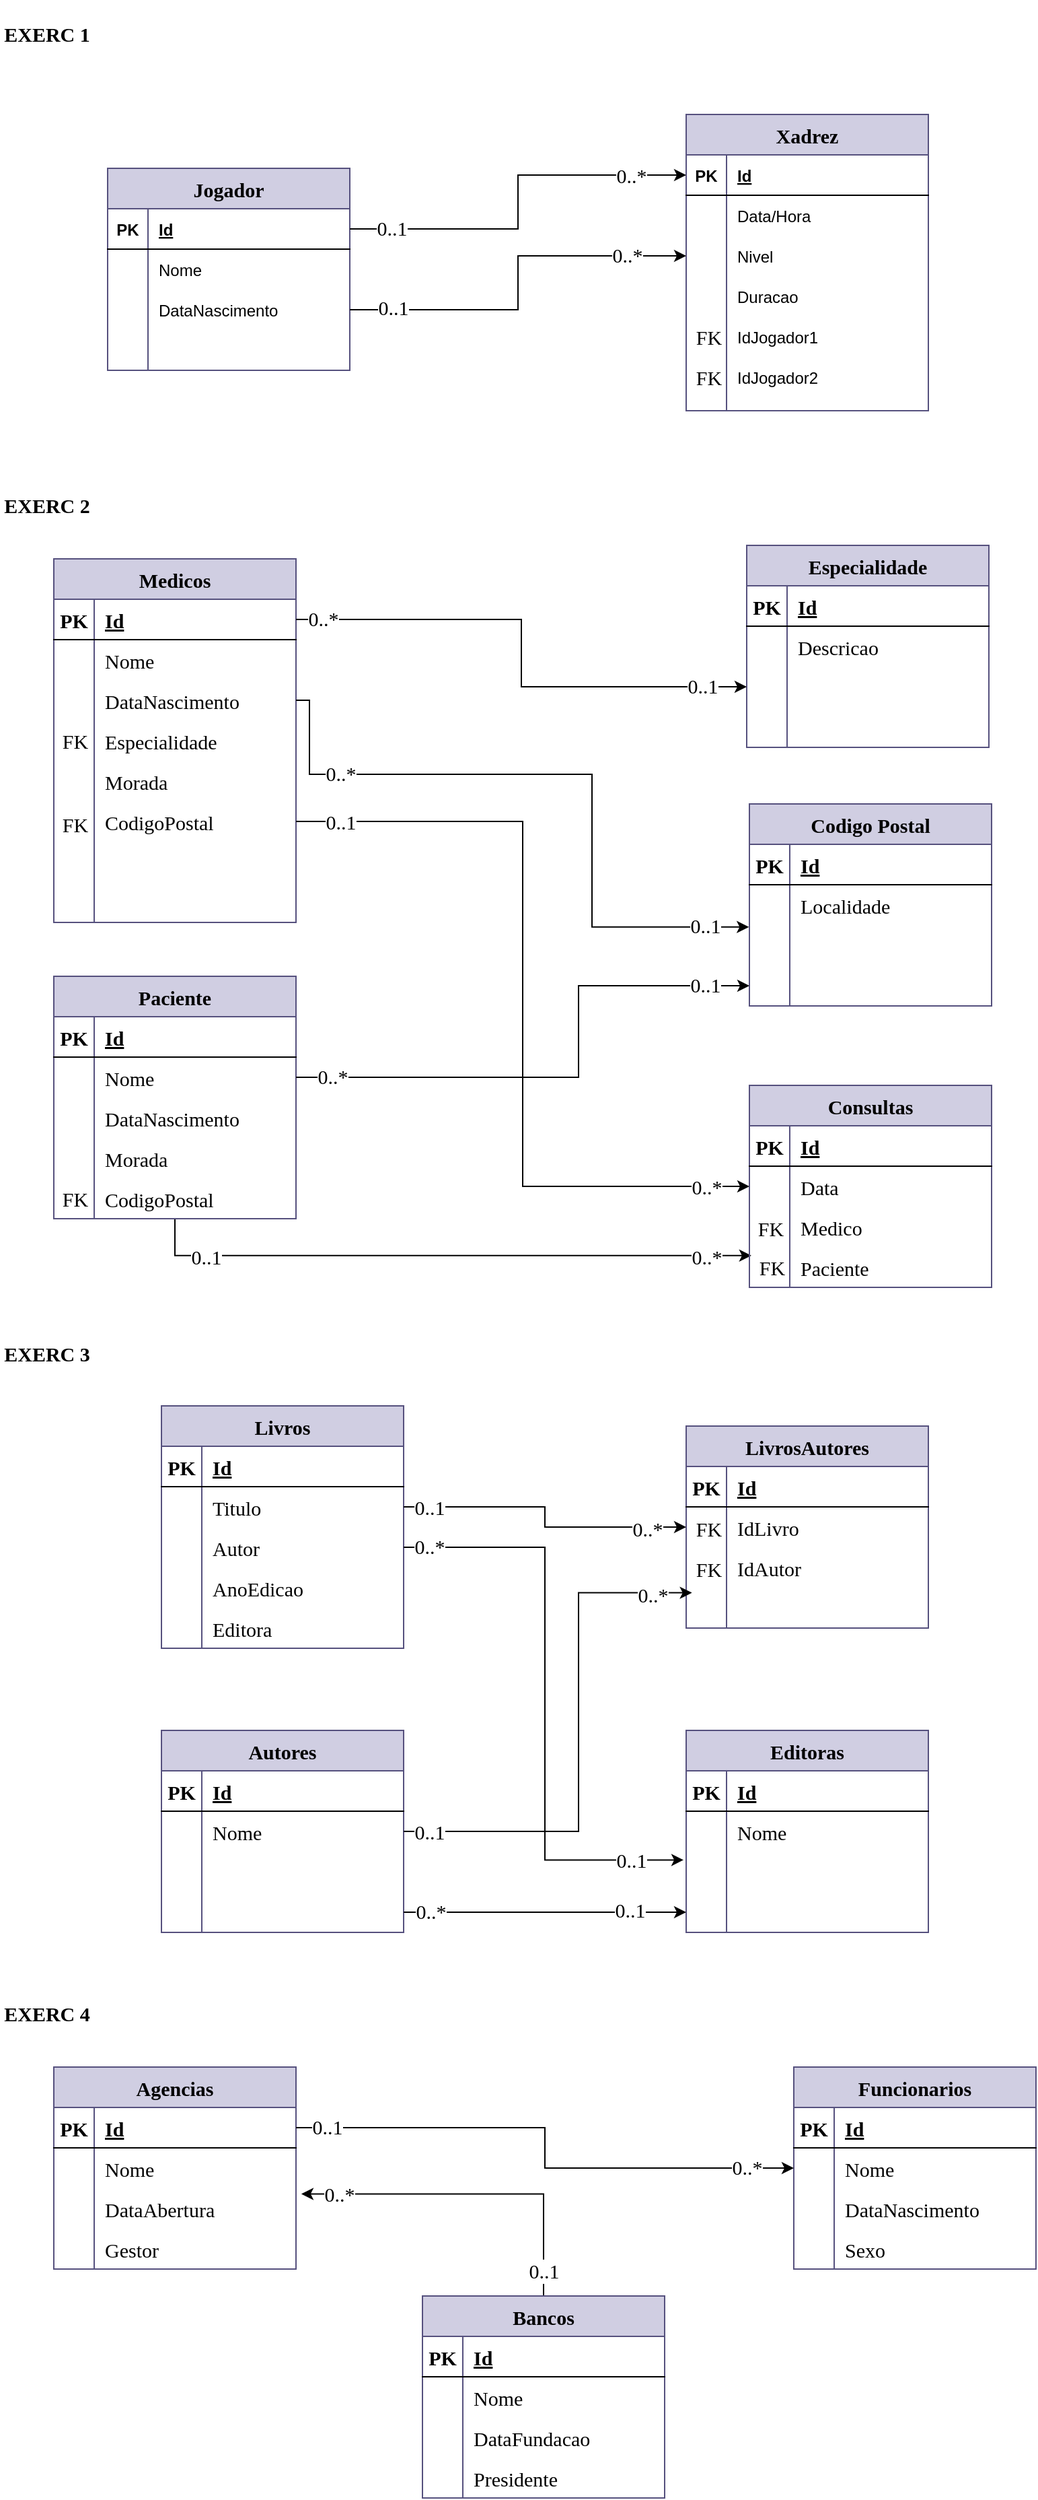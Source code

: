 <mxfile version="20.6.0" type="github">
  <diagram id="UtBNNFAy3XQwGLpw8mRw" name="Página-1">
    <mxGraphModel dx="1038" dy="539" grid="1" gridSize="10" guides="1" tooltips="1" connect="1" arrows="1" fold="1" page="1" pageScale="1" pageWidth="827" pageHeight="1169" math="0" shadow="0">
      <root>
        <mxCell id="0" />
        <mxCell id="1" parent="0" />
        <mxCell id="O3Fq_bBczwcsNeZgr58u-1" value="Xadrez" style="shape=table;startSize=30;container=1;collapsible=1;childLayout=tableLayout;fixedRows=1;rowLines=0;fontStyle=1;align=center;resizeLast=1;fillColor=#d0cee2;strokeColor=#56517e;fontFamily=Times New Roman;fontSize=15;" vertex="1" parent="1">
          <mxGeometry x="520" y="90" width="180" height="220" as="geometry" />
        </mxCell>
        <mxCell id="O3Fq_bBczwcsNeZgr58u-2" value="" style="shape=tableRow;horizontal=0;startSize=0;swimlaneHead=0;swimlaneBody=0;fillColor=none;collapsible=0;dropTarget=0;points=[[0,0.5],[1,0.5]];portConstraint=eastwest;top=0;left=0;right=0;bottom=1;" vertex="1" parent="O3Fq_bBczwcsNeZgr58u-1">
          <mxGeometry y="30" width="180" height="30" as="geometry" />
        </mxCell>
        <mxCell id="O3Fq_bBczwcsNeZgr58u-3" value="PK" style="shape=partialRectangle;connectable=0;fillColor=none;top=0;left=0;bottom=0;right=0;fontStyle=1;overflow=hidden;" vertex="1" parent="O3Fq_bBczwcsNeZgr58u-2">
          <mxGeometry width="30" height="30" as="geometry">
            <mxRectangle width="30" height="30" as="alternateBounds" />
          </mxGeometry>
        </mxCell>
        <mxCell id="O3Fq_bBczwcsNeZgr58u-4" value="Id" style="shape=partialRectangle;connectable=0;fillColor=none;top=0;left=0;bottom=0;right=0;align=left;spacingLeft=6;fontStyle=5;overflow=hidden;" vertex="1" parent="O3Fq_bBczwcsNeZgr58u-2">
          <mxGeometry x="30" width="150" height="30" as="geometry">
            <mxRectangle width="150" height="30" as="alternateBounds" />
          </mxGeometry>
        </mxCell>
        <mxCell id="O3Fq_bBczwcsNeZgr58u-5" value="" style="shape=tableRow;horizontal=0;startSize=0;swimlaneHead=0;swimlaneBody=0;fillColor=none;collapsible=0;dropTarget=0;points=[[0,0.5],[1,0.5]];portConstraint=eastwest;top=0;left=0;right=0;bottom=0;" vertex="1" parent="O3Fq_bBczwcsNeZgr58u-1">
          <mxGeometry y="60" width="180" height="30" as="geometry" />
        </mxCell>
        <mxCell id="O3Fq_bBczwcsNeZgr58u-6" value="" style="shape=partialRectangle;connectable=0;fillColor=none;top=0;left=0;bottom=0;right=0;editable=1;overflow=hidden;" vertex="1" parent="O3Fq_bBczwcsNeZgr58u-5">
          <mxGeometry width="30" height="30" as="geometry">
            <mxRectangle width="30" height="30" as="alternateBounds" />
          </mxGeometry>
        </mxCell>
        <mxCell id="O3Fq_bBczwcsNeZgr58u-7" value="Data/Hora" style="shape=partialRectangle;connectable=0;fillColor=none;top=0;left=0;bottom=0;right=0;align=left;spacingLeft=6;overflow=hidden;" vertex="1" parent="O3Fq_bBczwcsNeZgr58u-5">
          <mxGeometry x="30" width="150" height="30" as="geometry">
            <mxRectangle width="150" height="30" as="alternateBounds" />
          </mxGeometry>
        </mxCell>
        <mxCell id="O3Fq_bBczwcsNeZgr58u-8" value="" style="shape=tableRow;horizontal=0;startSize=0;swimlaneHead=0;swimlaneBody=0;fillColor=none;collapsible=0;dropTarget=0;points=[[0,0.5],[1,0.5]];portConstraint=eastwest;top=0;left=0;right=0;bottom=0;" vertex="1" parent="O3Fq_bBczwcsNeZgr58u-1">
          <mxGeometry y="90" width="180" height="30" as="geometry" />
        </mxCell>
        <mxCell id="O3Fq_bBczwcsNeZgr58u-9" value="" style="shape=partialRectangle;connectable=0;fillColor=none;top=0;left=0;bottom=0;right=0;editable=1;overflow=hidden;" vertex="1" parent="O3Fq_bBczwcsNeZgr58u-8">
          <mxGeometry width="30" height="30" as="geometry">
            <mxRectangle width="30" height="30" as="alternateBounds" />
          </mxGeometry>
        </mxCell>
        <mxCell id="O3Fq_bBczwcsNeZgr58u-10" value="Nivel" style="shape=partialRectangle;connectable=0;fillColor=none;top=0;left=0;bottom=0;right=0;align=left;spacingLeft=6;overflow=hidden;" vertex="1" parent="O3Fq_bBczwcsNeZgr58u-8">
          <mxGeometry x="30" width="150" height="30" as="geometry">
            <mxRectangle width="150" height="30" as="alternateBounds" />
          </mxGeometry>
        </mxCell>
        <mxCell id="O3Fq_bBczwcsNeZgr58u-11" value="" style="shape=tableRow;horizontal=0;startSize=0;swimlaneHead=0;swimlaneBody=0;fillColor=none;collapsible=0;dropTarget=0;points=[[0,0.5],[1,0.5]];portConstraint=eastwest;top=0;left=0;right=0;bottom=0;" vertex="1" parent="O3Fq_bBczwcsNeZgr58u-1">
          <mxGeometry y="120" width="180" height="100" as="geometry" />
        </mxCell>
        <mxCell id="O3Fq_bBczwcsNeZgr58u-12" value="" style="shape=partialRectangle;connectable=0;fillColor=none;top=0;left=0;bottom=0;right=0;editable=1;overflow=hidden;" vertex="1" parent="O3Fq_bBczwcsNeZgr58u-11">
          <mxGeometry width="30" height="100" as="geometry">
            <mxRectangle width="30" height="100" as="alternateBounds" />
          </mxGeometry>
        </mxCell>
        <mxCell id="O3Fq_bBczwcsNeZgr58u-13" value="" style="shape=partialRectangle;connectable=0;fillColor=none;top=0;left=0;bottom=0;right=0;align=left;spacingLeft=6;overflow=hidden;" vertex="1" parent="O3Fq_bBczwcsNeZgr58u-11">
          <mxGeometry x="30" width="150" height="100" as="geometry">
            <mxRectangle width="150" height="100" as="alternateBounds" />
          </mxGeometry>
        </mxCell>
        <mxCell id="O3Fq_bBczwcsNeZgr58u-14" value="Jogador" style="shape=table;startSize=30;container=1;collapsible=1;childLayout=tableLayout;fixedRows=1;rowLines=0;fontStyle=1;align=center;resizeLast=1;fillColor=#d0cee2;strokeColor=#56517e;fontFamily=Times New Roman;fontSize=15;" vertex="1" parent="1">
          <mxGeometry x="90" y="130" width="180" height="150" as="geometry" />
        </mxCell>
        <mxCell id="O3Fq_bBczwcsNeZgr58u-15" value="" style="shape=tableRow;horizontal=0;startSize=0;swimlaneHead=0;swimlaneBody=0;fillColor=none;collapsible=0;dropTarget=0;points=[[0,0.5],[1,0.5]];portConstraint=eastwest;top=0;left=0;right=0;bottom=1;" vertex="1" parent="O3Fq_bBczwcsNeZgr58u-14">
          <mxGeometry y="30" width="180" height="30" as="geometry" />
        </mxCell>
        <mxCell id="O3Fq_bBczwcsNeZgr58u-16" value="PK" style="shape=partialRectangle;connectable=0;fillColor=none;top=0;left=0;bottom=0;right=0;fontStyle=1;overflow=hidden;" vertex="1" parent="O3Fq_bBczwcsNeZgr58u-15">
          <mxGeometry width="30" height="30" as="geometry">
            <mxRectangle width="30" height="30" as="alternateBounds" />
          </mxGeometry>
        </mxCell>
        <mxCell id="O3Fq_bBczwcsNeZgr58u-17" value="Id" style="shape=partialRectangle;connectable=0;fillColor=none;top=0;left=0;bottom=0;right=0;align=left;spacingLeft=6;fontStyle=5;overflow=hidden;" vertex="1" parent="O3Fq_bBczwcsNeZgr58u-15">
          <mxGeometry x="30" width="150" height="30" as="geometry">
            <mxRectangle width="150" height="30" as="alternateBounds" />
          </mxGeometry>
        </mxCell>
        <mxCell id="O3Fq_bBczwcsNeZgr58u-18" value="" style="shape=tableRow;horizontal=0;startSize=0;swimlaneHead=0;swimlaneBody=0;fillColor=none;collapsible=0;dropTarget=0;points=[[0,0.5],[1,0.5]];portConstraint=eastwest;top=0;left=0;right=0;bottom=0;" vertex="1" parent="O3Fq_bBczwcsNeZgr58u-14">
          <mxGeometry y="60" width="180" height="30" as="geometry" />
        </mxCell>
        <mxCell id="O3Fq_bBczwcsNeZgr58u-19" value="" style="shape=partialRectangle;connectable=0;fillColor=none;top=0;left=0;bottom=0;right=0;editable=1;overflow=hidden;" vertex="1" parent="O3Fq_bBczwcsNeZgr58u-18">
          <mxGeometry width="30" height="30" as="geometry">
            <mxRectangle width="30" height="30" as="alternateBounds" />
          </mxGeometry>
        </mxCell>
        <mxCell id="O3Fq_bBczwcsNeZgr58u-20" value="Nome" style="shape=partialRectangle;connectable=0;fillColor=none;top=0;left=0;bottom=0;right=0;align=left;spacingLeft=6;overflow=hidden;" vertex="1" parent="O3Fq_bBczwcsNeZgr58u-18">
          <mxGeometry x="30" width="150" height="30" as="geometry">
            <mxRectangle width="150" height="30" as="alternateBounds" />
          </mxGeometry>
        </mxCell>
        <mxCell id="O3Fq_bBczwcsNeZgr58u-21" value="" style="shape=tableRow;horizontal=0;startSize=0;swimlaneHead=0;swimlaneBody=0;fillColor=none;collapsible=0;dropTarget=0;points=[[0,0.5],[1,0.5]];portConstraint=eastwest;top=0;left=0;right=0;bottom=0;" vertex="1" parent="O3Fq_bBczwcsNeZgr58u-14">
          <mxGeometry y="90" width="180" height="30" as="geometry" />
        </mxCell>
        <mxCell id="O3Fq_bBczwcsNeZgr58u-22" value="" style="shape=partialRectangle;connectable=0;fillColor=none;top=0;left=0;bottom=0;right=0;editable=1;overflow=hidden;" vertex="1" parent="O3Fq_bBczwcsNeZgr58u-21">
          <mxGeometry width="30" height="30" as="geometry">
            <mxRectangle width="30" height="30" as="alternateBounds" />
          </mxGeometry>
        </mxCell>
        <mxCell id="O3Fq_bBczwcsNeZgr58u-23" value="DataNascimento" style="shape=partialRectangle;connectable=0;fillColor=none;top=0;left=0;bottom=0;right=0;align=left;spacingLeft=6;overflow=hidden;" vertex="1" parent="O3Fq_bBczwcsNeZgr58u-21">
          <mxGeometry x="30" width="150" height="30" as="geometry">
            <mxRectangle width="150" height="30" as="alternateBounds" />
          </mxGeometry>
        </mxCell>
        <mxCell id="O3Fq_bBczwcsNeZgr58u-24" value="" style="shape=tableRow;horizontal=0;startSize=0;swimlaneHead=0;swimlaneBody=0;fillColor=none;collapsible=0;dropTarget=0;points=[[0,0.5],[1,0.5]];portConstraint=eastwest;top=0;left=0;right=0;bottom=0;" vertex="1" parent="O3Fq_bBczwcsNeZgr58u-14">
          <mxGeometry y="120" width="180" height="30" as="geometry" />
        </mxCell>
        <mxCell id="O3Fq_bBczwcsNeZgr58u-25" value="" style="shape=partialRectangle;connectable=0;fillColor=none;top=0;left=0;bottom=0;right=0;editable=1;overflow=hidden;" vertex="1" parent="O3Fq_bBczwcsNeZgr58u-24">
          <mxGeometry width="30" height="30" as="geometry">
            <mxRectangle width="30" height="30" as="alternateBounds" />
          </mxGeometry>
        </mxCell>
        <mxCell id="O3Fq_bBczwcsNeZgr58u-26" value="" style="shape=partialRectangle;connectable=0;fillColor=none;top=0;left=0;bottom=0;right=0;align=left;spacingLeft=6;overflow=hidden;" vertex="1" parent="O3Fq_bBczwcsNeZgr58u-24">
          <mxGeometry x="30" width="150" height="30" as="geometry">
            <mxRectangle width="150" height="30" as="alternateBounds" />
          </mxGeometry>
        </mxCell>
        <mxCell id="O3Fq_bBczwcsNeZgr58u-27" value="&lt;h4&gt;&lt;font style=&quot;font-size: 15px;&quot; face=&quot;Times New Roman&quot;&gt;EXERC 1&lt;/font&gt;&lt;/h4&gt;" style="text;html=1;strokeColor=none;fillColor=none;align=center;verticalAlign=middle;whiteSpace=wrap;rounded=0;" vertex="1" parent="1">
          <mxGeometry x="10" y="10" width="70" height="40" as="geometry" />
        </mxCell>
        <mxCell id="O3Fq_bBczwcsNeZgr58u-29" style="edgeStyle=orthogonalEdgeStyle;rounded=0;orthogonalLoop=1;jettySize=auto;html=1;entryX=0;entryY=0.5;entryDx=0;entryDy=0;fontFamily=Times New Roman;fontSize=15;" edge="1" parent="1" source="O3Fq_bBczwcsNeZgr58u-15" target="O3Fq_bBczwcsNeZgr58u-2">
          <mxGeometry relative="1" as="geometry" />
        </mxCell>
        <mxCell id="O3Fq_bBczwcsNeZgr58u-31" value="0..1" style="edgeLabel;html=1;align=center;verticalAlign=middle;resizable=0;points=[];fontSize=15;fontFamily=Times New Roman;" vertex="1" connectable="0" parent="O3Fq_bBczwcsNeZgr58u-29">
          <mxGeometry x="-0.787" y="1" relative="1" as="geometry">
            <mxPoint as="offset" />
          </mxGeometry>
        </mxCell>
        <mxCell id="O3Fq_bBczwcsNeZgr58u-33" value="0..*" style="edgeLabel;html=1;align=center;verticalAlign=middle;resizable=0;points=[];fontSize=15;fontFamily=Times New Roman;" vertex="1" connectable="0" parent="O3Fq_bBczwcsNeZgr58u-29">
          <mxGeometry x="0.749" y="-2" relative="1" as="geometry">
            <mxPoint x="-5" y="-2" as="offset" />
          </mxGeometry>
        </mxCell>
        <mxCell id="O3Fq_bBczwcsNeZgr58u-30" style="edgeStyle=orthogonalEdgeStyle;rounded=0;orthogonalLoop=1;jettySize=auto;html=1;entryX=0;entryY=0.5;entryDx=0;entryDy=0;fontFamily=Times New Roman;fontSize=15;" edge="1" parent="1" source="O3Fq_bBczwcsNeZgr58u-21" target="O3Fq_bBczwcsNeZgr58u-8">
          <mxGeometry relative="1" as="geometry" />
        </mxCell>
        <mxCell id="O3Fq_bBczwcsNeZgr58u-32" value="0..1" style="edgeLabel;html=1;align=center;verticalAlign=middle;resizable=0;points=[];fontSize=15;fontFamily=Times New Roman;" vertex="1" connectable="0" parent="O3Fq_bBczwcsNeZgr58u-30">
          <mxGeometry x="-0.796" y="2" relative="1" as="geometry">
            <mxPoint x="2" as="offset" />
          </mxGeometry>
        </mxCell>
        <mxCell id="O3Fq_bBczwcsNeZgr58u-35" value="0..*" style="edgeLabel;html=1;align=center;verticalAlign=middle;resizable=0;points=[];fontSize=15;fontFamily=Times New Roman;" vertex="1" connectable="0" parent="O3Fq_bBczwcsNeZgr58u-30">
          <mxGeometry x="0.695" y="1" relative="1" as="geometry">
            <mxPoint as="offset" />
          </mxGeometry>
        </mxCell>
        <mxCell id="O3Fq_bBczwcsNeZgr58u-34" value="Duracao" style="shape=partialRectangle;connectable=0;fillColor=none;top=0;left=0;bottom=0;right=0;align=left;spacingLeft=6;overflow=hidden;" vertex="1" parent="1">
          <mxGeometry x="550" y="210" width="150" height="30" as="geometry">
            <mxRectangle width="150" height="30" as="alternateBounds" />
          </mxGeometry>
        </mxCell>
        <mxCell id="O3Fq_bBczwcsNeZgr58u-36" value="IdJogador1" style="shape=partialRectangle;connectable=0;fillColor=none;top=0;left=0;bottom=0;right=0;align=left;spacingLeft=6;overflow=hidden;" vertex="1" parent="1">
          <mxGeometry x="550" y="240" width="150" height="30" as="geometry">
            <mxRectangle width="150" height="30" as="alternateBounds" />
          </mxGeometry>
        </mxCell>
        <mxCell id="O3Fq_bBczwcsNeZgr58u-37" value="IdJogador2" style="shape=partialRectangle;connectable=0;fillColor=none;top=0;left=0;bottom=0;right=0;align=left;spacingLeft=6;overflow=hidden;" vertex="1" parent="1">
          <mxGeometry x="550" y="270" width="150" height="30" as="geometry">
            <mxRectangle width="150" height="30" as="alternateBounds" />
          </mxGeometry>
        </mxCell>
        <mxCell id="O3Fq_bBczwcsNeZgr58u-38" value="FK" style="text;html=1;strokeColor=none;fillColor=none;align=center;verticalAlign=middle;whiteSpace=wrap;rounded=0;fontFamily=Times New Roman;fontSize=15;" vertex="1" parent="1">
          <mxGeometry x="507" y="240" width="60" height="30" as="geometry" />
        </mxCell>
        <mxCell id="O3Fq_bBczwcsNeZgr58u-39" value="FK" style="text;html=1;strokeColor=none;fillColor=none;align=center;verticalAlign=middle;whiteSpace=wrap;rounded=0;fontFamily=Times New Roman;fontSize=15;" vertex="1" parent="1">
          <mxGeometry x="507" y="270" width="60" height="30" as="geometry" />
        </mxCell>
        <mxCell id="O3Fq_bBczwcsNeZgr58u-41" value="&lt;h4&gt;&lt;font style=&quot;font-size: 15px;&quot; face=&quot;Times New Roman&quot;&gt;EXERC 2&lt;/font&gt;&lt;/h4&gt;" style="text;html=1;strokeColor=none;fillColor=none;align=center;verticalAlign=middle;whiteSpace=wrap;rounded=0;" vertex="1" parent="1">
          <mxGeometry x="10" y="360" width="70" height="40" as="geometry" />
        </mxCell>
        <mxCell id="O3Fq_bBczwcsNeZgr58u-42" value="Medicos" style="shape=table;startSize=30;container=1;collapsible=1;childLayout=tableLayout;fixedRows=1;rowLines=0;fontStyle=1;align=center;resizeLast=1;fontFamily=Times New Roman;fontSize=15;fillColor=#d0cee2;strokeColor=#56517e;" vertex="1" parent="1">
          <mxGeometry x="50" y="420" width="180" height="270" as="geometry">
            <mxRectangle x="80" y="420" width="90" height="30" as="alternateBounds" />
          </mxGeometry>
        </mxCell>
        <mxCell id="O3Fq_bBczwcsNeZgr58u-43" value="" style="shape=tableRow;horizontal=0;startSize=0;swimlaneHead=0;swimlaneBody=0;fillColor=none;collapsible=0;dropTarget=0;points=[[0,0.5],[1,0.5]];portConstraint=eastwest;top=0;left=0;right=0;bottom=1;fontFamily=Times New Roman;fontSize=15;" vertex="1" parent="O3Fq_bBczwcsNeZgr58u-42">
          <mxGeometry y="30" width="180" height="30" as="geometry" />
        </mxCell>
        <mxCell id="O3Fq_bBczwcsNeZgr58u-44" value="PK" style="shape=partialRectangle;connectable=0;fillColor=none;top=0;left=0;bottom=0;right=0;fontStyle=1;overflow=hidden;fontFamily=Times New Roman;fontSize=15;" vertex="1" parent="O3Fq_bBczwcsNeZgr58u-43">
          <mxGeometry width="30" height="30" as="geometry">
            <mxRectangle width="30" height="30" as="alternateBounds" />
          </mxGeometry>
        </mxCell>
        <mxCell id="O3Fq_bBczwcsNeZgr58u-45" value="Id" style="shape=partialRectangle;connectable=0;fillColor=none;top=0;left=0;bottom=0;right=0;align=left;spacingLeft=6;fontStyle=5;overflow=hidden;fontFamily=Times New Roman;fontSize=15;" vertex="1" parent="O3Fq_bBczwcsNeZgr58u-43">
          <mxGeometry x="30" width="150" height="30" as="geometry">
            <mxRectangle width="150" height="30" as="alternateBounds" />
          </mxGeometry>
        </mxCell>
        <mxCell id="O3Fq_bBczwcsNeZgr58u-46" value="" style="shape=tableRow;horizontal=0;startSize=0;swimlaneHead=0;swimlaneBody=0;fillColor=none;collapsible=0;dropTarget=0;points=[[0,0.5],[1,0.5]];portConstraint=eastwest;top=0;left=0;right=0;bottom=0;fontFamily=Times New Roman;fontSize=15;" vertex="1" parent="O3Fq_bBczwcsNeZgr58u-42">
          <mxGeometry y="60" width="180" height="30" as="geometry" />
        </mxCell>
        <mxCell id="O3Fq_bBczwcsNeZgr58u-47" value="" style="shape=partialRectangle;connectable=0;fillColor=none;top=0;left=0;bottom=0;right=0;editable=1;overflow=hidden;fontFamily=Times New Roman;fontSize=15;" vertex="1" parent="O3Fq_bBczwcsNeZgr58u-46">
          <mxGeometry width="30" height="30" as="geometry">
            <mxRectangle width="30" height="30" as="alternateBounds" />
          </mxGeometry>
        </mxCell>
        <mxCell id="O3Fq_bBczwcsNeZgr58u-48" value="Nome" style="shape=partialRectangle;connectable=0;fillColor=none;top=0;left=0;bottom=0;right=0;align=left;spacingLeft=6;overflow=hidden;fontFamily=Times New Roman;fontSize=15;" vertex="1" parent="O3Fq_bBczwcsNeZgr58u-46">
          <mxGeometry x="30" width="150" height="30" as="geometry">
            <mxRectangle width="150" height="30" as="alternateBounds" />
          </mxGeometry>
        </mxCell>
        <mxCell id="O3Fq_bBczwcsNeZgr58u-49" value="" style="shape=tableRow;horizontal=0;startSize=0;swimlaneHead=0;swimlaneBody=0;fillColor=none;collapsible=0;dropTarget=0;points=[[0,0.5],[1,0.5]];portConstraint=eastwest;top=0;left=0;right=0;bottom=0;fontFamily=Times New Roman;fontSize=15;" vertex="1" parent="O3Fq_bBczwcsNeZgr58u-42">
          <mxGeometry y="90" width="180" height="30" as="geometry" />
        </mxCell>
        <mxCell id="O3Fq_bBczwcsNeZgr58u-50" value="" style="shape=partialRectangle;connectable=0;fillColor=none;top=0;left=0;bottom=0;right=0;editable=1;overflow=hidden;fontFamily=Times New Roman;fontSize=15;" vertex="1" parent="O3Fq_bBczwcsNeZgr58u-49">
          <mxGeometry width="30" height="30" as="geometry">
            <mxRectangle width="30" height="30" as="alternateBounds" />
          </mxGeometry>
        </mxCell>
        <mxCell id="O3Fq_bBczwcsNeZgr58u-51" value="DataNascimento" style="shape=partialRectangle;connectable=0;fillColor=none;top=0;left=0;bottom=0;right=0;align=left;spacingLeft=6;overflow=hidden;fontFamily=Times New Roman;fontSize=15;" vertex="1" parent="O3Fq_bBczwcsNeZgr58u-49">
          <mxGeometry x="30" width="150" height="30" as="geometry">
            <mxRectangle width="150" height="30" as="alternateBounds" />
          </mxGeometry>
        </mxCell>
        <mxCell id="O3Fq_bBczwcsNeZgr58u-52" value="" style="shape=tableRow;horizontal=0;startSize=0;swimlaneHead=0;swimlaneBody=0;fillColor=none;collapsible=0;dropTarget=0;points=[[0,0.5],[1,0.5]];portConstraint=eastwest;top=0;left=0;right=0;bottom=0;fontFamily=Times New Roman;fontSize=15;" vertex="1" parent="O3Fq_bBczwcsNeZgr58u-42">
          <mxGeometry y="120" width="180" height="150" as="geometry" />
        </mxCell>
        <mxCell id="O3Fq_bBczwcsNeZgr58u-53" value="" style="shape=partialRectangle;connectable=0;fillColor=none;top=0;left=0;bottom=0;right=0;editable=1;overflow=hidden;fontFamily=Times New Roman;fontSize=15;" vertex="1" parent="O3Fq_bBczwcsNeZgr58u-52">
          <mxGeometry width="30" height="150" as="geometry">
            <mxRectangle width="30" height="150" as="alternateBounds" />
          </mxGeometry>
        </mxCell>
        <mxCell id="O3Fq_bBczwcsNeZgr58u-54" value="" style="shape=partialRectangle;connectable=0;fillColor=none;top=0;left=0;bottom=0;right=0;align=left;spacingLeft=6;overflow=hidden;fontFamily=Times New Roman;fontSize=15;" vertex="1" parent="O3Fq_bBczwcsNeZgr58u-52">
          <mxGeometry x="30" width="150" height="150" as="geometry">
            <mxRectangle width="150" height="150" as="alternateBounds" />
          </mxGeometry>
        </mxCell>
        <mxCell id="O3Fq_bBczwcsNeZgr58u-55" value="Especialidade" style="shape=partialRectangle;connectable=0;fillColor=none;top=0;left=0;bottom=0;right=0;align=left;spacingLeft=6;overflow=hidden;fontFamily=Times New Roman;fontSize=15;" vertex="1" parent="1">
          <mxGeometry x="80" y="540" width="150" height="30" as="geometry">
            <mxRectangle width="150" height="30" as="alternateBounds" />
          </mxGeometry>
        </mxCell>
        <mxCell id="O3Fq_bBczwcsNeZgr58u-56" value="Morada" style="shape=partialRectangle;connectable=0;fillColor=none;top=0;left=0;bottom=0;right=0;align=left;spacingLeft=6;overflow=hidden;fontFamily=Times New Roman;fontSize=15;" vertex="1" parent="1">
          <mxGeometry x="80" y="570" width="150" height="30" as="geometry">
            <mxRectangle width="150" height="30" as="alternateBounds" />
          </mxGeometry>
        </mxCell>
        <mxCell id="O3Fq_bBczwcsNeZgr58u-57" value="CodigoPostal" style="shape=partialRectangle;connectable=0;fillColor=none;top=0;left=0;bottom=0;right=0;align=left;spacingLeft=6;overflow=hidden;fontFamily=Times New Roman;fontSize=15;" vertex="1" parent="1">
          <mxGeometry x="80" y="600" width="150" height="30" as="geometry">
            <mxRectangle width="150" height="30" as="alternateBounds" />
          </mxGeometry>
        </mxCell>
        <mxCell id="O3Fq_bBczwcsNeZgr58u-58" value="Especialidade" style="shape=table;startSize=30;container=1;collapsible=1;childLayout=tableLayout;fixedRows=1;rowLines=0;fontStyle=1;align=center;resizeLast=1;fontFamily=Times New Roman;fontSize=15;fillColor=#d0cee2;strokeColor=#56517e;" vertex="1" parent="1">
          <mxGeometry x="565" y="410" width="180" height="150" as="geometry" />
        </mxCell>
        <mxCell id="O3Fq_bBczwcsNeZgr58u-59" value="" style="shape=tableRow;horizontal=0;startSize=0;swimlaneHead=0;swimlaneBody=0;fillColor=none;collapsible=0;dropTarget=0;points=[[0,0.5],[1,0.5]];portConstraint=eastwest;top=0;left=0;right=0;bottom=1;fontFamily=Times New Roman;fontSize=15;" vertex="1" parent="O3Fq_bBczwcsNeZgr58u-58">
          <mxGeometry y="30" width="180" height="30" as="geometry" />
        </mxCell>
        <mxCell id="O3Fq_bBczwcsNeZgr58u-60" value="PK" style="shape=partialRectangle;connectable=0;fillColor=none;top=0;left=0;bottom=0;right=0;fontStyle=1;overflow=hidden;fontFamily=Times New Roman;fontSize=15;" vertex="1" parent="O3Fq_bBczwcsNeZgr58u-59">
          <mxGeometry width="30" height="30" as="geometry">
            <mxRectangle width="30" height="30" as="alternateBounds" />
          </mxGeometry>
        </mxCell>
        <mxCell id="O3Fq_bBczwcsNeZgr58u-61" value="Id" style="shape=partialRectangle;connectable=0;fillColor=none;top=0;left=0;bottom=0;right=0;align=left;spacingLeft=6;fontStyle=5;overflow=hidden;fontFamily=Times New Roman;fontSize=15;" vertex="1" parent="O3Fq_bBczwcsNeZgr58u-59">
          <mxGeometry x="30" width="150" height="30" as="geometry">
            <mxRectangle width="150" height="30" as="alternateBounds" />
          </mxGeometry>
        </mxCell>
        <mxCell id="O3Fq_bBczwcsNeZgr58u-62" value="" style="shape=tableRow;horizontal=0;startSize=0;swimlaneHead=0;swimlaneBody=0;fillColor=none;collapsible=0;dropTarget=0;points=[[0,0.5],[1,0.5]];portConstraint=eastwest;top=0;left=0;right=0;bottom=0;fontFamily=Times New Roman;fontSize=15;" vertex="1" parent="O3Fq_bBczwcsNeZgr58u-58">
          <mxGeometry y="60" width="180" height="30" as="geometry" />
        </mxCell>
        <mxCell id="O3Fq_bBczwcsNeZgr58u-63" value="" style="shape=partialRectangle;connectable=0;fillColor=none;top=0;left=0;bottom=0;right=0;editable=1;overflow=hidden;fontFamily=Times New Roman;fontSize=15;" vertex="1" parent="O3Fq_bBczwcsNeZgr58u-62">
          <mxGeometry width="30" height="30" as="geometry">
            <mxRectangle width="30" height="30" as="alternateBounds" />
          </mxGeometry>
        </mxCell>
        <mxCell id="O3Fq_bBczwcsNeZgr58u-64" value="Descricao" style="shape=partialRectangle;connectable=0;fillColor=none;top=0;left=0;bottom=0;right=0;align=left;spacingLeft=6;overflow=hidden;fontFamily=Times New Roman;fontSize=15;" vertex="1" parent="O3Fq_bBczwcsNeZgr58u-62">
          <mxGeometry x="30" width="150" height="30" as="geometry">
            <mxRectangle width="150" height="30" as="alternateBounds" />
          </mxGeometry>
        </mxCell>
        <mxCell id="O3Fq_bBczwcsNeZgr58u-65" value="" style="shape=tableRow;horizontal=0;startSize=0;swimlaneHead=0;swimlaneBody=0;fillColor=none;collapsible=0;dropTarget=0;points=[[0,0.5],[1,0.5]];portConstraint=eastwest;top=0;left=0;right=0;bottom=0;fontFamily=Times New Roman;fontSize=15;" vertex="1" parent="O3Fq_bBczwcsNeZgr58u-58">
          <mxGeometry y="90" width="180" height="30" as="geometry" />
        </mxCell>
        <mxCell id="O3Fq_bBczwcsNeZgr58u-66" value="" style="shape=partialRectangle;connectable=0;fillColor=none;top=0;left=0;bottom=0;right=0;editable=1;overflow=hidden;fontFamily=Times New Roman;fontSize=15;" vertex="1" parent="O3Fq_bBczwcsNeZgr58u-65">
          <mxGeometry width="30" height="30" as="geometry">
            <mxRectangle width="30" height="30" as="alternateBounds" />
          </mxGeometry>
        </mxCell>
        <mxCell id="O3Fq_bBczwcsNeZgr58u-67" value="" style="shape=partialRectangle;connectable=0;fillColor=none;top=0;left=0;bottom=0;right=0;align=left;spacingLeft=6;overflow=hidden;fontFamily=Times New Roman;fontSize=15;" vertex="1" parent="O3Fq_bBczwcsNeZgr58u-65">
          <mxGeometry x="30" width="150" height="30" as="geometry">
            <mxRectangle width="150" height="30" as="alternateBounds" />
          </mxGeometry>
        </mxCell>
        <mxCell id="O3Fq_bBczwcsNeZgr58u-68" value="" style="shape=tableRow;horizontal=0;startSize=0;swimlaneHead=0;swimlaneBody=0;fillColor=none;collapsible=0;dropTarget=0;points=[[0,0.5],[1,0.5]];portConstraint=eastwest;top=0;left=0;right=0;bottom=0;fontFamily=Times New Roman;fontSize=15;" vertex="1" parent="O3Fq_bBczwcsNeZgr58u-58">
          <mxGeometry y="120" width="180" height="30" as="geometry" />
        </mxCell>
        <mxCell id="O3Fq_bBczwcsNeZgr58u-69" value="" style="shape=partialRectangle;connectable=0;fillColor=none;top=0;left=0;bottom=0;right=0;editable=1;overflow=hidden;fontFamily=Times New Roman;fontSize=15;" vertex="1" parent="O3Fq_bBczwcsNeZgr58u-68">
          <mxGeometry width="30" height="30" as="geometry">
            <mxRectangle width="30" height="30" as="alternateBounds" />
          </mxGeometry>
        </mxCell>
        <mxCell id="O3Fq_bBczwcsNeZgr58u-70" value="" style="shape=partialRectangle;connectable=0;fillColor=none;top=0;left=0;bottom=0;right=0;align=left;spacingLeft=6;overflow=hidden;fontFamily=Times New Roman;fontSize=15;" vertex="1" parent="O3Fq_bBczwcsNeZgr58u-68">
          <mxGeometry x="30" width="150" height="30" as="geometry">
            <mxRectangle width="150" height="30" as="alternateBounds" />
          </mxGeometry>
        </mxCell>
        <mxCell id="O3Fq_bBczwcsNeZgr58u-158" style="edgeStyle=orthogonalEdgeStyle;rounded=0;orthogonalLoop=1;jettySize=auto;html=1;entryX=0.008;entryY=0.213;entryDx=0;entryDy=0;entryPerimeter=0;fontFamily=Times New Roman;fontSize=15;" edge="1" parent="1" source="O3Fq_bBczwcsNeZgr58u-71" target="O3Fq_bBczwcsNeZgr58u-109">
          <mxGeometry relative="1" as="geometry" />
        </mxCell>
        <mxCell id="O3Fq_bBczwcsNeZgr58u-167" value="0..1" style="edgeLabel;html=1;align=center;verticalAlign=middle;resizable=0;points=[];fontSize=15;fontFamily=Times New Roman;" vertex="1" connectable="0" parent="O3Fq_bBczwcsNeZgr58u-158">
          <mxGeometry x="-0.781" relative="1" as="geometry">
            <mxPoint as="offset" />
          </mxGeometry>
        </mxCell>
        <mxCell id="O3Fq_bBczwcsNeZgr58u-168" value="0..*" style="edgeLabel;html=1;align=center;verticalAlign=middle;resizable=0;points=[];fontSize=15;fontFamily=Times New Roman;" vertex="1" connectable="0" parent="O3Fq_bBczwcsNeZgr58u-158">
          <mxGeometry x="0.838" y="-2" relative="1" as="geometry">
            <mxPoint x="3" y="-2" as="offset" />
          </mxGeometry>
        </mxCell>
        <mxCell id="O3Fq_bBczwcsNeZgr58u-71" value="Paciente" style="shape=table;startSize=30;container=1;collapsible=1;childLayout=tableLayout;fixedRows=1;rowLines=0;fontStyle=1;align=center;resizeLast=1;fontFamily=Times New Roman;fontSize=15;fillColor=#d0cee2;strokeColor=#56517e;" vertex="1" parent="1">
          <mxGeometry x="50" y="730" width="180" height="180" as="geometry" />
        </mxCell>
        <mxCell id="O3Fq_bBczwcsNeZgr58u-72" value="" style="shape=tableRow;horizontal=0;startSize=0;swimlaneHead=0;swimlaneBody=0;fillColor=none;collapsible=0;dropTarget=0;points=[[0,0.5],[1,0.5]];portConstraint=eastwest;top=0;left=0;right=0;bottom=1;fontFamily=Times New Roman;fontSize=15;" vertex="1" parent="O3Fq_bBczwcsNeZgr58u-71">
          <mxGeometry y="30" width="180" height="30" as="geometry" />
        </mxCell>
        <mxCell id="O3Fq_bBczwcsNeZgr58u-73" value="PK" style="shape=partialRectangle;connectable=0;fillColor=none;top=0;left=0;bottom=0;right=0;fontStyle=1;overflow=hidden;fontFamily=Times New Roman;fontSize=15;" vertex="1" parent="O3Fq_bBczwcsNeZgr58u-72">
          <mxGeometry width="30" height="30" as="geometry">
            <mxRectangle width="30" height="30" as="alternateBounds" />
          </mxGeometry>
        </mxCell>
        <mxCell id="O3Fq_bBczwcsNeZgr58u-74" value="Id" style="shape=partialRectangle;connectable=0;fillColor=none;top=0;left=0;bottom=0;right=0;align=left;spacingLeft=6;fontStyle=5;overflow=hidden;fontFamily=Times New Roman;fontSize=15;" vertex="1" parent="O3Fq_bBczwcsNeZgr58u-72">
          <mxGeometry x="30" width="150" height="30" as="geometry">
            <mxRectangle width="150" height="30" as="alternateBounds" />
          </mxGeometry>
        </mxCell>
        <mxCell id="O3Fq_bBczwcsNeZgr58u-75" value="" style="shape=tableRow;horizontal=0;startSize=0;swimlaneHead=0;swimlaneBody=0;fillColor=none;collapsible=0;dropTarget=0;points=[[0,0.5],[1,0.5]];portConstraint=eastwest;top=0;left=0;right=0;bottom=0;fontFamily=Times New Roman;fontSize=15;" vertex="1" parent="O3Fq_bBczwcsNeZgr58u-71">
          <mxGeometry y="60" width="180" height="30" as="geometry" />
        </mxCell>
        <mxCell id="O3Fq_bBczwcsNeZgr58u-76" value="" style="shape=partialRectangle;connectable=0;fillColor=none;top=0;left=0;bottom=0;right=0;editable=1;overflow=hidden;fontFamily=Times New Roman;fontSize=15;" vertex="1" parent="O3Fq_bBczwcsNeZgr58u-75">
          <mxGeometry width="30" height="30" as="geometry">
            <mxRectangle width="30" height="30" as="alternateBounds" />
          </mxGeometry>
        </mxCell>
        <mxCell id="O3Fq_bBczwcsNeZgr58u-77" value="Nome" style="shape=partialRectangle;connectable=0;fillColor=none;top=0;left=0;bottom=0;right=0;align=left;spacingLeft=6;overflow=hidden;fontFamily=Times New Roman;fontSize=15;" vertex="1" parent="O3Fq_bBczwcsNeZgr58u-75">
          <mxGeometry x="30" width="150" height="30" as="geometry">
            <mxRectangle width="150" height="30" as="alternateBounds" />
          </mxGeometry>
        </mxCell>
        <mxCell id="O3Fq_bBczwcsNeZgr58u-78" value="" style="shape=tableRow;horizontal=0;startSize=0;swimlaneHead=0;swimlaneBody=0;fillColor=none;collapsible=0;dropTarget=0;points=[[0,0.5],[1,0.5]];portConstraint=eastwest;top=0;left=0;right=0;bottom=0;fontFamily=Times New Roman;fontSize=15;" vertex="1" parent="O3Fq_bBczwcsNeZgr58u-71">
          <mxGeometry y="90" width="180" height="30" as="geometry" />
        </mxCell>
        <mxCell id="O3Fq_bBczwcsNeZgr58u-79" value="" style="shape=partialRectangle;connectable=0;fillColor=none;top=0;left=0;bottom=0;right=0;editable=1;overflow=hidden;fontFamily=Times New Roman;fontSize=15;" vertex="1" parent="O3Fq_bBczwcsNeZgr58u-78">
          <mxGeometry width="30" height="30" as="geometry">
            <mxRectangle width="30" height="30" as="alternateBounds" />
          </mxGeometry>
        </mxCell>
        <mxCell id="O3Fq_bBczwcsNeZgr58u-80" value="DataNascimento" style="shape=partialRectangle;connectable=0;fillColor=none;top=0;left=0;bottom=0;right=0;align=left;spacingLeft=6;overflow=hidden;fontFamily=Times New Roman;fontSize=15;" vertex="1" parent="O3Fq_bBczwcsNeZgr58u-78">
          <mxGeometry x="30" width="150" height="30" as="geometry">
            <mxRectangle width="150" height="30" as="alternateBounds" />
          </mxGeometry>
        </mxCell>
        <mxCell id="O3Fq_bBczwcsNeZgr58u-81" value="" style="shape=tableRow;horizontal=0;startSize=0;swimlaneHead=0;swimlaneBody=0;fillColor=none;collapsible=0;dropTarget=0;points=[[0,0.5],[1,0.5]];portConstraint=eastwest;top=0;left=0;right=0;bottom=0;fontFamily=Times New Roman;fontSize=15;" vertex="1" parent="O3Fq_bBczwcsNeZgr58u-71">
          <mxGeometry y="120" width="180" height="60" as="geometry" />
        </mxCell>
        <mxCell id="O3Fq_bBczwcsNeZgr58u-82" value="" style="shape=partialRectangle;connectable=0;fillColor=none;top=0;left=0;bottom=0;right=0;editable=1;overflow=hidden;fontFamily=Times New Roman;fontSize=15;" vertex="1" parent="O3Fq_bBczwcsNeZgr58u-81">
          <mxGeometry width="30" height="60" as="geometry">
            <mxRectangle width="30" height="60" as="alternateBounds" />
          </mxGeometry>
        </mxCell>
        <mxCell id="O3Fq_bBczwcsNeZgr58u-83" value="" style="shape=partialRectangle;connectable=0;fillColor=none;top=0;left=0;bottom=0;right=0;align=left;spacingLeft=6;overflow=hidden;fontFamily=Times New Roman;fontSize=15;" vertex="1" parent="O3Fq_bBczwcsNeZgr58u-81">
          <mxGeometry x="30" width="150" height="60" as="geometry">
            <mxRectangle width="150" height="60" as="alternateBounds" />
          </mxGeometry>
        </mxCell>
        <mxCell id="O3Fq_bBczwcsNeZgr58u-84" value="Morada" style="shape=partialRectangle;connectable=0;fillColor=none;top=0;left=0;bottom=0;right=0;align=left;spacingLeft=6;overflow=hidden;fontFamily=Times New Roman;fontSize=15;" vertex="1" parent="1">
          <mxGeometry x="80" y="850" width="150" height="30" as="geometry">
            <mxRectangle width="150" height="30" as="alternateBounds" />
          </mxGeometry>
        </mxCell>
        <mxCell id="O3Fq_bBczwcsNeZgr58u-85" value="CodigoPostal" style="shape=partialRectangle;connectable=0;fillColor=none;top=0;left=0;bottom=0;right=0;align=left;spacingLeft=6;overflow=hidden;fontFamily=Times New Roman;fontSize=15;" vertex="1" parent="1">
          <mxGeometry x="80" y="880" width="150" height="30" as="geometry">
            <mxRectangle width="150" height="30" as="alternateBounds" />
          </mxGeometry>
        </mxCell>
        <mxCell id="O3Fq_bBczwcsNeZgr58u-86" value="Codigo Postal" style="shape=table;startSize=30;container=1;collapsible=1;childLayout=tableLayout;fixedRows=1;rowLines=0;fontStyle=1;align=center;resizeLast=1;fontFamily=Times New Roman;fontSize=15;fillColor=#d0cee2;strokeColor=#56517e;" vertex="1" parent="1">
          <mxGeometry x="567" y="602" width="180" height="150" as="geometry" />
        </mxCell>
        <mxCell id="O3Fq_bBczwcsNeZgr58u-87" value="" style="shape=tableRow;horizontal=0;startSize=0;swimlaneHead=0;swimlaneBody=0;fillColor=none;collapsible=0;dropTarget=0;points=[[0,0.5],[1,0.5]];portConstraint=eastwest;top=0;left=0;right=0;bottom=1;fontFamily=Times New Roman;fontSize=15;" vertex="1" parent="O3Fq_bBczwcsNeZgr58u-86">
          <mxGeometry y="30" width="180" height="30" as="geometry" />
        </mxCell>
        <mxCell id="O3Fq_bBczwcsNeZgr58u-88" value="PK" style="shape=partialRectangle;connectable=0;fillColor=none;top=0;left=0;bottom=0;right=0;fontStyle=1;overflow=hidden;fontFamily=Times New Roman;fontSize=15;" vertex="1" parent="O3Fq_bBczwcsNeZgr58u-87">
          <mxGeometry width="30" height="30" as="geometry">
            <mxRectangle width="30" height="30" as="alternateBounds" />
          </mxGeometry>
        </mxCell>
        <mxCell id="O3Fq_bBczwcsNeZgr58u-89" value="Id" style="shape=partialRectangle;connectable=0;fillColor=none;top=0;left=0;bottom=0;right=0;align=left;spacingLeft=6;fontStyle=5;overflow=hidden;fontFamily=Times New Roman;fontSize=15;" vertex="1" parent="O3Fq_bBczwcsNeZgr58u-87">
          <mxGeometry x="30" width="150" height="30" as="geometry">
            <mxRectangle width="150" height="30" as="alternateBounds" />
          </mxGeometry>
        </mxCell>
        <mxCell id="O3Fq_bBczwcsNeZgr58u-90" value="" style="shape=tableRow;horizontal=0;startSize=0;swimlaneHead=0;swimlaneBody=0;fillColor=none;collapsible=0;dropTarget=0;points=[[0,0.5],[1,0.5]];portConstraint=eastwest;top=0;left=0;right=0;bottom=0;fontFamily=Times New Roman;fontSize=15;" vertex="1" parent="O3Fq_bBczwcsNeZgr58u-86">
          <mxGeometry y="60" width="180" height="30" as="geometry" />
        </mxCell>
        <mxCell id="O3Fq_bBczwcsNeZgr58u-91" value="" style="shape=partialRectangle;connectable=0;fillColor=none;top=0;left=0;bottom=0;right=0;editable=1;overflow=hidden;fontFamily=Times New Roman;fontSize=15;" vertex="1" parent="O3Fq_bBczwcsNeZgr58u-90">
          <mxGeometry width="30" height="30" as="geometry">
            <mxRectangle width="30" height="30" as="alternateBounds" />
          </mxGeometry>
        </mxCell>
        <mxCell id="O3Fq_bBczwcsNeZgr58u-92" value="Localidade" style="shape=partialRectangle;connectable=0;fillColor=none;top=0;left=0;bottom=0;right=0;align=left;spacingLeft=6;overflow=hidden;fontFamily=Times New Roman;fontSize=15;" vertex="1" parent="O3Fq_bBczwcsNeZgr58u-90">
          <mxGeometry x="30" width="150" height="30" as="geometry">
            <mxRectangle width="150" height="30" as="alternateBounds" />
          </mxGeometry>
        </mxCell>
        <mxCell id="O3Fq_bBczwcsNeZgr58u-93" value="" style="shape=tableRow;horizontal=0;startSize=0;swimlaneHead=0;swimlaneBody=0;fillColor=none;collapsible=0;dropTarget=0;points=[[0,0.5],[1,0.5]];portConstraint=eastwest;top=0;left=0;right=0;bottom=0;fontFamily=Times New Roman;fontSize=15;" vertex="1" parent="O3Fq_bBczwcsNeZgr58u-86">
          <mxGeometry y="90" width="180" height="30" as="geometry" />
        </mxCell>
        <mxCell id="O3Fq_bBczwcsNeZgr58u-94" value="" style="shape=partialRectangle;connectable=0;fillColor=none;top=0;left=0;bottom=0;right=0;editable=1;overflow=hidden;fontFamily=Times New Roman;fontSize=15;" vertex="1" parent="O3Fq_bBczwcsNeZgr58u-93">
          <mxGeometry width="30" height="30" as="geometry">
            <mxRectangle width="30" height="30" as="alternateBounds" />
          </mxGeometry>
        </mxCell>
        <mxCell id="O3Fq_bBczwcsNeZgr58u-95" value="" style="shape=partialRectangle;connectable=0;fillColor=none;top=0;left=0;bottom=0;right=0;align=left;spacingLeft=6;overflow=hidden;fontFamily=Times New Roman;fontSize=15;" vertex="1" parent="O3Fq_bBczwcsNeZgr58u-93">
          <mxGeometry x="30" width="150" height="30" as="geometry">
            <mxRectangle width="150" height="30" as="alternateBounds" />
          </mxGeometry>
        </mxCell>
        <mxCell id="O3Fq_bBczwcsNeZgr58u-96" value="" style="shape=tableRow;horizontal=0;startSize=0;swimlaneHead=0;swimlaneBody=0;fillColor=none;collapsible=0;dropTarget=0;points=[[0,0.5],[1,0.5]];portConstraint=eastwest;top=0;left=0;right=0;bottom=0;fontFamily=Times New Roman;fontSize=15;" vertex="1" parent="O3Fq_bBczwcsNeZgr58u-86">
          <mxGeometry y="120" width="180" height="30" as="geometry" />
        </mxCell>
        <mxCell id="O3Fq_bBczwcsNeZgr58u-97" value="" style="shape=partialRectangle;connectable=0;fillColor=none;top=0;left=0;bottom=0;right=0;editable=1;overflow=hidden;fontFamily=Times New Roman;fontSize=15;" vertex="1" parent="O3Fq_bBczwcsNeZgr58u-96">
          <mxGeometry width="30" height="30" as="geometry">
            <mxRectangle width="30" height="30" as="alternateBounds" />
          </mxGeometry>
        </mxCell>
        <mxCell id="O3Fq_bBczwcsNeZgr58u-98" value="" style="shape=partialRectangle;connectable=0;fillColor=none;top=0;left=0;bottom=0;right=0;align=left;spacingLeft=6;overflow=hidden;fontFamily=Times New Roman;fontSize=15;" vertex="1" parent="O3Fq_bBczwcsNeZgr58u-96">
          <mxGeometry x="30" width="150" height="30" as="geometry">
            <mxRectangle width="150" height="30" as="alternateBounds" />
          </mxGeometry>
        </mxCell>
        <mxCell id="O3Fq_bBczwcsNeZgr58u-99" value="Consultas" style="shape=table;startSize=30;container=1;collapsible=1;childLayout=tableLayout;fixedRows=1;rowLines=0;fontStyle=1;align=center;resizeLast=1;fontFamily=Times New Roman;fontSize=15;fillColor=#d0cee2;strokeColor=#56517e;" vertex="1" parent="1">
          <mxGeometry x="567" y="811" width="180" height="150" as="geometry" />
        </mxCell>
        <mxCell id="O3Fq_bBczwcsNeZgr58u-100" value="" style="shape=tableRow;horizontal=0;startSize=0;swimlaneHead=0;swimlaneBody=0;fillColor=none;collapsible=0;dropTarget=0;points=[[0,0.5],[1,0.5]];portConstraint=eastwest;top=0;left=0;right=0;bottom=1;fontFamily=Times New Roman;fontSize=15;" vertex="1" parent="O3Fq_bBczwcsNeZgr58u-99">
          <mxGeometry y="30" width="180" height="30" as="geometry" />
        </mxCell>
        <mxCell id="O3Fq_bBczwcsNeZgr58u-101" value="PK" style="shape=partialRectangle;connectable=0;fillColor=none;top=0;left=0;bottom=0;right=0;fontStyle=1;overflow=hidden;fontFamily=Times New Roman;fontSize=15;" vertex="1" parent="O3Fq_bBczwcsNeZgr58u-100">
          <mxGeometry width="30" height="30" as="geometry">
            <mxRectangle width="30" height="30" as="alternateBounds" />
          </mxGeometry>
        </mxCell>
        <mxCell id="O3Fq_bBczwcsNeZgr58u-102" value="Id" style="shape=partialRectangle;connectable=0;fillColor=none;top=0;left=0;bottom=0;right=0;align=left;spacingLeft=6;fontStyle=5;overflow=hidden;fontFamily=Times New Roman;fontSize=15;" vertex="1" parent="O3Fq_bBczwcsNeZgr58u-100">
          <mxGeometry x="30" width="150" height="30" as="geometry">
            <mxRectangle width="150" height="30" as="alternateBounds" />
          </mxGeometry>
        </mxCell>
        <mxCell id="O3Fq_bBczwcsNeZgr58u-103" value="" style="shape=tableRow;horizontal=0;startSize=0;swimlaneHead=0;swimlaneBody=0;fillColor=none;collapsible=0;dropTarget=0;points=[[0,0.5],[1,0.5]];portConstraint=eastwest;top=0;left=0;right=0;bottom=0;fontFamily=Times New Roman;fontSize=15;" vertex="1" parent="O3Fq_bBczwcsNeZgr58u-99">
          <mxGeometry y="60" width="180" height="30" as="geometry" />
        </mxCell>
        <mxCell id="O3Fq_bBczwcsNeZgr58u-104" value="" style="shape=partialRectangle;connectable=0;fillColor=none;top=0;left=0;bottom=0;right=0;editable=1;overflow=hidden;fontFamily=Times New Roman;fontSize=15;" vertex="1" parent="O3Fq_bBczwcsNeZgr58u-103">
          <mxGeometry width="30" height="30" as="geometry">
            <mxRectangle width="30" height="30" as="alternateBounds" />
          </mxGeometry>
        </mxCell>
        <mxCell id="O3Fq_bBczwcsNeZgr58u-105" value="Data" style="shape=partialRectangle;connectable=0;fillColor=none;top=0;left=0;bottom=0;right=0;align=left;spacingLeft=6;overflow=hidden;fontFamily=Times New Roman;fontSize=15;" vertex="1" parent="O3Fq_bBczwcsNeZgr58u-103">
          <mxGeometry x="30" width="150" height="30" as="geometry">
            <mxRectangle width="150" height="30" as="alternateBounds" />
          </mxGeometry>
        </mxCell>
        <mxCell id="O3Fq_bBczwcsNeZgr58u-106" value="" style="shape=tableRow;horizontal=0;startSize=0;swimlaneHead=0;swimlaneBody=0;fillColor=none;collapsible=0;dropTarget=0;points=[[0,0.5],[1,0.5]];portConstraint=eastwest;top=0;left=0;right=0;bottom=0;fontFamily=Times New Roman;fontSize=15;" vertex="1" parent="O3Fq_bBczwcsNeZgr58u-99">
          <mxGeometry y="90" width="180" height="30" as="geometry" />
        </mxCell>
        <mxCell id="O3Fq_bBczwcsNeZgr58u-107" value="" style="shape=partialRectangle;connectable=0;fillColor=none;top=0;left=0;bottom=0;right=0;editable=1;overflow=hidden;fontFamily=Times New Roman;fontSize=15;" vertex="1" parent="O3Fq_bBczwcsNeZgr58u-106">
          <mxGeometry width="30" height="30" as="geometry">
            <mxRectangle width="30" height="30" as="alternateBounds" />
          </mxGeometry>
        </mxCell>
        <mxCell id="O3Fq_bBczwcsNeZgr58u-108" value="Medico" style="shape=partialRectangle;connectable=0;fillColor=none;top=0;left=0;bottom=0;right=0;align=left;spacingLeft=6;overflow=hidden;fontFamily=Times New Roman;fontSize=15;" vertex="1" parent="O3Fq_bBczwcsNeZgr58u-106">
          <mxGeometry x="30" width="150" height="30" as="geometry">
            <mxRectangle width="150" height="30" as="alternateBounds" />
          </mxGeometry>
        </mxCell>
        <mxCell id="O3Fq_bBczwcsNeZgr58u-109" value="" style="shape=tableRow;horizontal=0;startSize=0;swimlaneHead=0;swimlaneBody=0;fillColor=none;collapsible=0;dropTarget=0;points=[[0,0.5],[1,0.5]];portConstraint=eastwest;top=0;left=0;right=0;bottom=0;fontFamily=Times New Roman;fontSize=15;" vertex="1" parent="O3Fq_bBczwcsNeZgr58u-99">
          <mxGeometry y="120" width="180" height="30" as="geometry" />
        </mxCell>
        <mxCell id="O3Fq_bBczwcsNeZgr58u-110" value="" style="shape=partialRectangle;connectable=0;fillColor=none;top=0;left=0;bottom=0;right=0;editable=1;overflow=hidden;fontFamily=Times New Roman;fontSize=15;" vertex="1" parent="O3Fq_bBczwcsNeZgr58u-109">
          <mxGeometry width="30" height="30" as="geometry">
            <mxRectangle width="30" height="30" as="alternateBounds" />
          </mxGeometry>
        </mxCell>
        <mxCell id="O3Fq_bBczwcsNeZgr58u-111" value="Paciente" style="shape=partialRectangle;connectable=0;fillColor=none;top=0;left=0;bottom=0;right=0;align=left;spacingLeft=6;overflow=hidden;fontFamily=Times New Roman;fontSize=15;" vertex="1" parent="O3Fq_bBczwcsNeZgr58u-109">
          <mxGeometry x="30" width="150" height="30" as="geometry">
            <mxRectangle width="150" height="30" as="alternateBounds" />
          </mxGeometry>
        </mxCell>
        <mxCell id="O3Fq_bBczwcsNeZgr58u-112" value="FK" style="text;html=1;strokeColor=none;fillColor=none;align=center;verticalAlign=middle;whiteSpace=wrap;rounded=0;fontFamily=Times New Roman;fontSize=15;" vertex="1" parent="1">
          <mxGeometry x="36" y="880" width="60" height="30" as="geometry" />
        </mxCell>
        <mxCell id="O3Fq_bBczwcsNeZgr58u-113" value="FK" style="text;html=1;strokeColor=none;fillColor=none;align=center;verticalAlign=middle;whiteSpace=wrap;rounded=0;fontFamily=Times New Roman;fontSize=15;" vertex="1" parent="1">
          <mxGeometry x="553" y="902" width="60" height="30" as="geometry" />
        </mxCell>
        <mxCell id="O3Fq_bBczwcsNeZgr58u-114" value="FK" style="text;html=1;strokeColor=none;fillColor=none;align=center;verticalAlign=middle;whiteSpace=wrap;rounded=0;fontFamily=Times New Roman;fontSize=15;" vertex="1" parent="1">
          <mxGeometry x="554" y="931" width="60" height="30" as="geometry" />
        </mxCell>
        <mxCell id="O3Fq_bBczwcsNeZgr58u-115" value="FK" style="text;html=1;strokeColor=none;fillColor=none;align=center;verticalAlign=middle;whiteSpace=wrap;rounded=0;fontFamily=Times New Roman;fontSize=15;" vertex="1" parent="1">
          <mxGeometry x="36" y="602" width="60" height="30" as="geometry" />
        </mxCell>
        <mxCell id="O3Fq_bBczwcsNeZgr58u-116" value="FK" style="text;html=1;strokeColor=none;fillColor=none;align=center;verticalAlign=middle;whiteSpace=wrap;rounded=0;fontFamily=Times New Roman;fontSize=15;" vertex="1" parent="1">
          <mxGeometry x="36" y="540" width="60" height="30" as="geometry" />
        </mxCell>
        <mxCell id="O3Fq_bBczwcsNeZgr58u-150" style="edgeStyle=orthogonalEdgeStyle;rounded=0;orthogonalLoop=1;jettySize=auto;html=1;fontFamily=Times New Roman;fontSize=15;entryX=0;entryY=0.5;entryDx=0;entryDy=0;" edge="1" parent="1" source="O3Fq_bBczwcsNeZgr58u-43" target="O3Fq_bBczwcsNeZgr58u-65">
          <mxGeometry relative="1" as="geometry">
            <mxPoint x="480" y="465" as="targetPoint" />
          </mxGeometry>
        </mxCell>
        <mxCell id="O3Fq_bBczwcsNeZgr58u-159" value="0..*" style="edgeLabel;html=1;align=center;verticalAlign=middle;resizable=0;points=[];fontSize=15;fontFamily=Times New Roman;" vertex="1" connectable="0" parent="O3Fq_bBczwcsNeZgr58u-150">
          <mxGeometry x="-0.897" y="1" relative="1" as="geometry">
            <mxPoint as="offset" />
          </mxGeometry>
        </mxCell>
        <mxCell id="O3Fq_bBczwcsNeZgr58u-160" value="0..1" style="edgeLabel;html=1;align=center;verticalAlign=middle;resizable=0;points=[];fontSize=15;fontFamily=Times New Roman;" vertex="1" connectable="0" parent="O3Fq_bBczwcsNeZgr58u-150">
          <mxGeometry x="0.829" y="-1" relative="1" as="geometry">
            <mxPoint y="-2" as="offset" />
          </mxGeometry>
        </mxCell>
        <mxCell id="O3Fq_bBczwcsNeZgr58u-152" style="edgeStyle=orthogonalEdgeStyle;rounded=0;orthogonalLoop=1;jettySize=auto;html=1;entryX=-0.002;entryY=0.047;entryDx=0;entryDy=0;entryPerimeter=0;fontFamily=Times New Roman;fontSize=15;" edge="1" parent="1" source="O3Fq_bBczwcsNeZgr58u-49" target="O3Fq_bBczwcsNeZgr58u-93">
          <mxGeometry relative="1" as="geometry">
            <Array as="points">
              <mxPoint x="240" y="525" />
              <mxPoint x="240" y="580" />
              <mxPoint x="450" y="580" />
              <mxPoint x="450" y="693" />
            </Array>
          </mxGeometry>
        </mxCell>
        <mxCell id="O3Fq_bBczwcsNeZgr58u-161" value="0..*" style="edgeLabel;html=1;align=center;verticalAlign=middle;resizable=0;points=[];fontSize=15;fontFamily=Times New Roman;" vertex="1" connectable="0" parent="O3Fq_bBczwcsNeZgr58u-152">
          <mxGeometry x="-0.654" y="-1" relative="1" as="geometry">
            <mxPoint y="-2" as="offset" />
          </mxGeometry>
        </mxCell>
        <mxCell id="O3Fq_bBczwcsNeZgr58u-162" value="0..1" style="edgeLabel;html=1;align=center;verticalAlign=middle;resizable=0;points=[];fontSize=15;fontFamily=Times New Roman;" vertex="1" connectable="0" parent="O3Fq_bBczwcsNeZgr58u-152">
          <mxGeometry x="0.86" y="1" relative="1" as="geometry">
            <mxPoint x="3" y="-1" as="offset" />
          </mxGeometry>
        </mxCell>
        <mxCell id="O3Fq_bBczwcsNeZgr58u-154" style="edgeStyle=orthogonalEdgeStyle;rounded=0;orthogonalLoop=1;jettySize=auto;html=1;entryX=0;entryY=0.5;entryDx=0;entryDy=0;fontFamily=Times New Roman;fontSize=15;" edge="1" parent="1" source="O3Fq_bBczwcsNeZgr58u-75" target="O3Fq_bBczwcsNeZgr58u-96">
          <mxGeometry relative="1" as="geometry">
            <Array as="points">
              <mxPoint x="440" y="805" />
              <mxPoint x="440" y="737" />
            </Array>
          </mxGeometry>
        </mxCell>
        <mxCell id="O3Fq_bBczwcsNeZgr58u-165" value="0..*" style="edgeLabel;html=1;align=center;verticalAlign=middle;resizable=0;points=[];fontSize=15;fontFamily=Times New Roman;" vertex="1" connectable="0" parent="O3Fq_bBczwcsNeZgr58u-154">
          <mxGeometry x="-0.87" y="1" relative="1" as="geometry">
            <mxPoint as="offset" />
          </mxGeometry>
        </mxCell>
        <mxCell id="O3Fq_bBczwcsNeZgr58u-166" value="0..1" style="edgeLabel;html=1;align=center;verticalAlign=middle;resizable=0;points=[];fontSize=15;fontFamily=Times New Roman;" vertex="1" connectable="0" parent="O3Fq_bBczwcsNeZgr58u-154">
          <mxGeometry x="0.799" y="1" relative="1" as="geometry">
            <mxPoint x="7" as="offset" />
          </mxGeometry>
        </mxCell>
        <mxCell id="O3Fq_bBczwcsNeZgr58u-169" value="&lt;h4&gt;&lt;font style=&quot;font-size: 15px;&quot; face=&quot;Times New Roman&quot;&gt;EXERC 3&lt;/font&gt;&lt;/h4&gt;" style="text;html=1;strokeColor=none;fillColor=none;align=center;verticalAlign=middle;whiteSpace=wrap;rounded=0;" vertex="1" parent="1">
          <mxGeometry x="10" y="990" width="70" height="40" as="geometry" />
        </mxCell>
        <mxCell id="O3Fq_bBczwcsNeZgr58u-170" value="Livros" style="shape=table;startSize=30;container=1;collapsible=1;childLayout=tableLayout;fixedRows=1;rowLines=0;fontStyle=1;align=center;resizeLast=1;fontFamily=Times New Roman;fontSize=15;fillColor=#d0cee2;strokeColor=#56517e;" vertex="1" parent="1">
          <mxGeometry x="130" y="1049" width="180" height="180" as="geometry" />
        </mxCell>
        <mxCell id="O3Fq_bBczwcsNeZgr58u-171" value="" style="shape=tableRow;horizontal=0;startSize=0;swimlaneHead=0;swimlaneBody=0;fillColor=none;collapsible=0;dropTarget=0;points=[[0,0.5],[1,0.5]];portConstraint=eastwest;top=0;left=0;right=0;bottom=1;fontFamily=Times New Roman;fontSize=15;" vertex="1" parent="O3Fq_bBczwcsNeZgr58u-170">
          <mxGeometry y="30" width="180" height="30" as="geometry" />
        </mxCell>
        <mxCell id="O3Fq_bBczwcsNeZgr58u-172" value="PK" style="shape=partialRectangle;connectable=0;fillColor=none;top=0;left=0;bottom=0;right=0;fontStyle=1;overflow=hidden;fontFamily=Times New Roman;fontSize=15;" vertex="1" parent="O3Fq_bBczwcsNeZgr58u-171">
          <mxGeometry width="30" height="30" as="geometry">
            <mxRectangle width="30" height="30" as="alternateBounds" />
          </mxGeometry>
        </mxCell>
        <mxCell id="O3Fq_bBczwcsNeZgr58u-173" value="Id" style="shape=partialRectangle;connectable=0;fillColor=none;top=0;left=0;bottom=0;right=0;align=left;spacingLeft=6;fontStyle=5;overflow=hidden;fontFamily=Times New Roman;fontSize=15;" vertex="1" parent="O3Fq_bBczwcsNeZgr58u-171">
          <mxGeometry x="30" width="150" height="30" as="geometry">
            <mxRectangle width="150" height="30" as="alternateBounds" />
          </mxGeometry>
        </mxCell>
        <mxCell id="O3Fq_bBczwcsNeZgr58u-174" value="" style="shape=tableRow;horizontal=0;startSize=0;swimlaneHead=0;swimlaneBody=0;fillColor=none;collapsible=0;dropTarget=0;points=[[0,0.5],[1,0.5]];portConstraint=eastwest;top=0;left=0;right=0;bottom=0;fontFamily=Times New Roman;fontSize=15;" vertex="1" parent="O3Fq_bBczwcsNeZgr58u-170">
          <mxGeometry y="60" width="180" height="30" as="geometry" />
        </mxCell>
        <mxCell id="O3Fq_bBczwcsNeZgr58u-175" value="" style="shape=partialRectangle;connectable=0;fillColor=none;top=0;left=0;bottom=0;right=0;editable=1;overflow=hidden;fontFamily=Times New Roman;fontSize=15;" vertex="1" parent="O3Fq_bBczwcsNeZgr58u-174">
          <mxGeometry width="30" height="30" as="geometry">
            <mxRectangle width="30" height="30" as="alternateBounds" />
          </mxGeometry>
        </mxCell>
        <mxCell id="O3Fq_bBczwcsNeZgr58u-176" value="Titulo" style="shape=partialRectangle;connectable=0;fillColor=none;top=0;left=0;bottom=0;right=0;align=left;spacingLeft=6;overflow=hidden;fontFamily=Times New Roman;fontSize=15;" vertex="1" parent="O3Fq_bBczwcsNeZgr58u-174">
          <mxGeometry x="30" width="150" height="30" as="geometry">
            <mxRectangle width="150" height="30" as="alternateBounds" />
          </mxGeometry>
        </mxCell>
        <mxCell id="O3Fq_bBczwcsNeZgr58u-177" value="" style="shape=tableRow;horizontal=0;startSize=0;swimlaneHead=0;swimlaneBody=0;fillColor=none;collapsible=0;dropTarget=0;points=[[0,0.5],[1,0.5]];portConstraint=eastwest;top=0;left=0;right=0;bottom=0;fontFamily=Times New Roman;fontSize=15;" vertex="1" parent="O3Fq_bBczwcsNeZgr58u-170">
          <mxGeometry y="90" width="180" height="30" as="geometry" />
        </mxCell>
        <mxCell id="O3Fq_bBczwcsNeZgr58u-178" value="" style="shape=partialRectangle;connectable=0;fillColor=none;top=0;left=0;bottom=0;right=0;editable=1;overflow=hidden;fontFamily=Times New Roman;fontSize=15;" vertex="1" parent="O3Fq_bBczwcsNeZgr58u-177">
          <mxGeometry width="30" height="30" as="geometry">
            <mxRectangle width="30" height="30" as="alternateBounds" />
          </mxGeometry>
        </mxCell>
        <mxCell id="O3Fq_bBczwcsNeZgr58u-179" value="Autor" style="shape=partialRectangle;connectable=0;fillColor=none;top=0;left=0;bottom=0;right=0;align=left;spacingLeft=6;overflow=hidden;fontFamily=Times New Roman;fontSize=15;" vertex="1" parent="O3Fq_bBczwcsNeZgr58u-177">
          <mxGeometry x="30" width="150" height="30" as="geometry">
            <mxRectangle width="150" height="30" as="alternateBounds" />
          </mxGeometry>
        </mxCell>
        <mxCell id="O3Fq_bBczwcsNeZgr58u-180" value="" style="shape=tableRow;horizontal=0;startSize=0;swimlaneHead=0;swimlaneBody=0;fillColor=none;collapsible=0;dropTarget=0;points=[[0,0.5],[1,0.5]];portConstraint=eastwest;top=0;left=0;right=0;bottom=0;fontFamily=Times New Roman;fontSize=15;" vertex="1" parent="O3Fq_bBczwcsNeZgr58u-170">
          <mxGeometry y="120" width="180" height="60" as="geometry" />
        </mxCell>
        <mxCell id="O3Fq_bBczwcsNeZgr58u-181" value="" style="shape=partialRectangle;connectable=0;fillColor=none;top=0;left=0;bottom=0;right=0;editable=1;overflow=hidden;fontFamily=Times New Roman;fontSize=15;" vertex="1" parent="O3Fq_bBczwcsNeZgr58u-180">
          <mxGeometry width="30" height="60" as="geometry">
            <mxRectangle width="30" height="60" as="alternateBounds" />
          </mxGeometry>
        </mxCell>
        <mxCell id="O3Fq_bBczwcsNeZgr58u-182" value="" style="shape=partialRectangle;connectable=0;fillColor=none;top=0;left=0;bottom=0;right=0;align=left;spacingLeft=6;overflow=hidden;fontFamily=Times New Roman;fontSize=15;" vertex="1" parent="O3Fq_bBczwcsNeZgr58u-180">
          <mxGeometry x="30" width="150" height="60" as="geometry">
            <mxRectangle width="150" height="60" as="alternateBounds" />
          </mxGeometry>
        </mxCell>
        <mxCell id="O3Fq_bBczwcsNeZgr58u-183" value="AnoEdicao" style="shape=partialRectangle;connectable=0;fillColor=none;top=0;left=0;bottom=0;right=0;align=left;spacingLeft=6;overflow=hidden;fontFamily=Times New Roman;fontSize=15;" vertex="1" parent="1">
          <mxGeometry x="160" y="1169" width="150" height="30" as="geometry">
            <mxRectangle width="150" height="30" as="alternateBounds" />
          </mxGeometry>
        </mxCell>
        <mxCell id="O3Fq_bBczwcsNeZgr58u-184" value="Editora" style="shape=partialRectangle;connectable=0;fillColor=none;top=0;left=0;bottom=0;right=0;align=left;spacingLeft=6;overflow=hidden;fontFamily=Times New Roman;fontSize=15;" vertex="1" parent="1">
          <mxGeometry x="160" y="1199" width="150" height="30" as="geometry">
            <mxRectangle width="150" height="30" as="alternateBounds" />
          </mxGeometry>
        </mxCell>
        <mxCell id="O3Fq_bBczwcsNeZgr58u-188" style="edgeStyle=orthogonalEdgeStyle;rounded=0;orthogonalLoop=1;jettySize=auto;html=1;entryX=0;entryY=0.5;entryDx=0;entryDy=0;fontFamily=Times New Roman;fontSize=15;" edge="1" parent="1" source="O3Fq_bBczwcsNeZgr58u-52" target="O3Fq_bBczwcsNeZgr58u-103">
          <mxGeometry relative="1" as="geometry" />
        </mxCell>
        <mxCell id="O3Fq_bBczwcsNeZgr58u-189" value="0..1" style="edgeLabel;html=1;align=center;verticalAlign=middle;resizable=0;points=[];fontSize=15;fontFamily=Times New Roman;" vertex="1" connectable="0" parent="O3Fq_bBczwcsNeZgr58u-188">
          <mxGeometry x="-0.922" relative="1" as="geometry">
            <mxPoint x="9" as="offset" />
          </mxGeometry>
        </mxCell>
        <mxCell id="O3Fq_bBczwcsNeZgr58u-190" value="0..*" style="edgeLabel;html=1;align=center;verticalAlign=middle;resizable=0;points=[];fontSize=15;fontFamily=Times New Roman;" vertex="1" connectable="0" parent="O3Fq_bBczwcsNeZgr58u-188">
          <mxGeometry x="0.874" y="-2" relative="1" as="geometry">
            <mxPoint x="6" y="-2" as="offset" />
          </mxGeometry>
        </mxCell>
        <mxCell id="O3Fq_bBczwcsNeZgr58u-191" value="LivrosAutores" style="shape=table;startSize=30;container=1;collapsible=1;childLayout=tableLayout;fixedRows=1;rowLines=0;fontStyle=1;align=center;resizeLast=1;fontFamily=Times New Roman;fontSize=15;fillColor=#d0cee2;strokeColor=#56517e;" vertex="1" parent="1">
          <mxGeometry x="520" y="1064" width="180" height="150" as="geometry" />
        </mxCell>
        <mxCell id="O3Fq_bBczwcsNeZgr58u-192" value="" style="shape=tableRow;horizontal=0;startSize=0;swimlaneHead=0;swimlaneBody=0;fillColor=none;collapsible=0;dropTarget=0;points=[[0,0.5],[1,0.5]];portConstraint=eastwest;top=0;left=0;right=0;bottom=1;fontFamily=Times New Roman;fontSize=15;" vertex="1" parent="O3Fq_bBczwcsNeZgr58u-191">
          <mxGeometry y="30" width="180" height="30" as="geometry" />
        </mxCell>
        <mxCell id="O3Fq_bBczwcsNeZgr58u-193" value="PK" style="shape=partialRectangle;connectable=0;fillColor=none;top=0;left=0;bottom=0;right=0;fontStyle=1;overflow=hidden;fontFamily=Times New Roman;fontSize=15;" vertex="1" parent="O3Fq_bBczwcsNeZgr58u-192">
          <mxGeometry width="30" height="30" as="geometry">
            <mxRectangle width="30" height="30" as="alternateBounds" />
          </mxGeometry>
        </mxCell>
        <mxCell id="O3Fq_bBczwcsNeZgr58u-194" value="Id" style="shape=partialRectangle;connectable=0;fillColor=none;top=0;left=0;bottom=0;right=0;align=left;spacingLeft=6;fontStyle=5;overflow=hidden;fontFamily=Times New Roman;fontSize=15;" vertex="1" parent="O3Fq_bBczwcsNeZgr58u-192">
          <mxGeometry x="30" width="150" height="30" as="geometry">
            <mxRectangle width="150" height="30" as="alternateBounds" />
          </mxGeometry>
        </mxCell>
        <mxCell id="O3Fq_bBczwcsNeZgr58u-195" value="" style="shape=tableRow;horizontal=0;startSize=0;swimlaneHead=0;swimlaneBody=0;fillColor=none;collapsible=0;dropTarget=0;points=[[0,0.5],[1,0.5]];portConstraint=eastwest;top=0;left=0;right=0;bottom=0;fontFamily=Times New Roman;fontSize=15;" vertex="1" parent="O3Fq_bBczwcsNeZgr58u-191">
          <mxGeometry y="60" width="180" height="30" as="geometry" />
        </mxCell>
        <mxCell id="O3Fq_bBczwcsNeZgr58u-196" value="" style="shape=partialRectangle;connectable=0;fillColor=none;top=0;left=0;bottom=0;right=0;editable=1;overflow=hidden;fontFamily=Times New Roman;fontSize=15;" vertex="1" parent="O3Fq_bBczwcsNeZgr58u-195">
          <mxGeometry width="30" height="30" as="geometry">
            <mxRectangle width="30" height="30" as="alternateBounds" />
          </mxGeometry>
        </mxCell>
        <mxCell id="O3Fq_bBczwcsNeZgr58u-197" value="IdLivro" style="shape=partialRectangle;connectable=0;fillColor=none;top=0;left=0;bottom=0;right=0;align=left;spacingLeft=6;overflow=hidden;fontFamily=Times New Roman;fontSize=15;" vertex="1" parent="O3Fq_bBczwcsNeZgr58u-195">
          <mxGeometry x="30" width="150" height="30" as="geometry">
            <mxRectangle width="150" height="30" as="alternateBounds" />
          </mxGeometry>
        </mxCell>
        <mxCell id="O3Fq_bBczwcsNeZgr58u-198" value="" style="shape=tableRow;horizontal=0;startSize=0;swimlaneHead=0;swimlaneBody=0;fillColor=none;collapsible=0;dropTarget=0;points=[[0,0.5],[1,0.5]];portConstraint=eastwest;top=0;left=0;right=0;bottom=0;fontFamily=Times New Roman;fontSize=15;" vertex="1" parent="O3Fq_bBczwcsNeZgr58u-191">
          <mxGeometry y="90" width="180" height="30" as="geometry" />
        </mxCell>
        <mxCell id="O3Fq_bBczwcsNeZgr58u-199" value="" style="shape=partialRectangle;connectable=0;fillColor=none;top=0;left=0;bottom=0;right=0;editable=1;overflow=hidden;fontFamily=Times New Roman;fontSize=15;" vertex="1" parent="O3Fq_bBczwcsNeZgr58u-198">
          <mxGeometry width="30" height="30" as="geometry">
            <mxRectangle width="30" height="30" as="alternateBounds" />
          </mxGeometry>
        </mxCell>
        <mxCell id="O3Fq_bBczwcsNeZgr58u-200" value="IdAutor" style="shape=partialRectangle;connectable=0;fillColor=none;top=0;left=0;bottom=0;right=0;align=left;spacingLeft=6;overflow=hidden;fontFamily=Times New Roman;fontSize=15;" vertex="1" parent="O3Fq_bBczwcsNeZgr58u-198">
          <mxGeometry x="30" width="150" height="30" as="geometry">
            <mxRectangle width="150" height="30" as="alternateBounds" />
          </mxGeometry>
        </mxCell>
        <mxCell id="O3Fq_bBczwcsNeZgr58u-201" value="" style="shape=tableRow;horizontal=0;startSize=0;swimlaneHead=0;swimlaneBody=0;fillColor=none;collapsible=0;dropTarget=0;points=[[0,0.5],[1,0.5]];portConstraint=eastwest;top=0;left=0;right=0;bottom=0;fontFamily=Times New Roman;fontSize=15;" vertex="1" parent="O3Fq_bBczwcsNeZgr58u-191">
          <mxGeometry y="120" width="180" height="30" as="geometry" />
        </mxCell>
        <mxCell id="O3Fq_bBczwcsNeZgr58u-202" value="" style="shape=partialRectangle;connectable=0;fillColor=none;top=0;left=0;bottom=0;right=0;editable=1;overflow=hidden;fontFamily=Times New Roman;fontSize=15;" vertex="1" parent="O3Fq_bBczwcsNeZgr58u-201">
          <mxGeometry width="30" height="30" as="geometry">
            <mxRectangle width="30" height="30" as="alternateBounds" />
          </mxGeometry>
        </mxCell>
        <mxCell id="O3Fq_bBczwcsNeZgr58u-203" value="" style="shape=partialRectangle;connectable=0;fillColor=none;top=0;left=0;bottom=0;right=0;align=left;spacingLeft=6;overflow=hidden;fontFamily=Times New Roman;fontSize=15;" vertex="1" parent="O3Fq_bBczwcsNeZgr58u-201">
          <mxGeometry x="30" width="150" height="30" as="geometry">
            <mxRectangle width="150" height="30" as="alternateBounds" />
          </mxGeometry>
        </mxCell>
        <mxCell id="O3Fq_bBczwcsNeZgr58u-204" value="Autores" style="shape=table;startSize=30;container=1;collapsible=1;childLayout=tableLayout;fixedRows=1;rowLines=0;fontStyle=1;align=center;resizeLast=1;fontFamily=Times New Roman;fontSize=15;fillColor=#d0cee2;strokeColor=#56517e;" vertex="1" parent="1">
          <mxGeometry x="130" y="1290" width="180" height="150" as="geometry" />
        </mxCell>
        <mxCell id="O3Fq_bBczwcsNeZgr58u-205" value="" style="shape=tableRow;horizontal=0;startSize=0;swimlaneHead=0;swimlaneBody=0;fillColor=none;collapsible=0;dropTarget=0;points=[[0,0.5],[1,0.5]];portConstraint=eastwest;top=0;left=0;right=0;bottom=1;fontFamily=Times New Roman;fontSize=15;" vertex="1" parent="O3Fq_bBczwcsNeZgr58u-204">
          <mxGeometry y="30" width="180" height="30" as="geometry" />
        </mxCell>
        <mxCell id="O3Fq_bBczwcsNeZgr58u-206" value="PK" style="shape=partialRectangle;connectable=0;fillColor=none;top=0;left=0;bottom=0;right=0;fontStyle=1;overflow=hidden;fontFamily=Times New Roman;fontSize=15;" vertex="1" parent="O3Fq_bBczwcsNeZgr58u-205">
          <mxGeometry width="30" height="30" as="geometry">
            <mxRectangle width="30" height="30" as="alternateBounds" />
          </mxGeometry>
        </mxCell>
        <mxCell id="O3Fq_bBczwcsNeZgr58u-207" value="Id" style="shape=partialRectangle;connectable=0;fillColor=none;top=0;left=0;bottom=0;right=0;align=left;spacingLeft=6;fontStyle=5;overflow=hidden;fontFamily=Times New Roman;fontSize=15;" vertex="1" parent="O3Fq_bBczwcsNeZgr58u-205">
          <mxGeometry x="30" width="150" height="30" as="geometry">
            <mxRectangle width="150" height="30" as="alternateBounds" />
          </mxGeometry>
        </mxCell>
        <mxCell id="O3Fq_bBczwcsNeZgr58u-208" value="" style="shape=tableRow;horizontal=0;startSize=0;swimlaneHead=0;swimlaneBody=0;fillColor=none;collapsible=0;dropTarget=0;points=[[0,0.5],[1,0.5]];portConstraint=eastwest;top=0;left=0;right=0;bottom=0;fontFamily=Times New Roman;fontSize=15;" vertex="1" parent="O3Fq_bBczwcsNeZgr58u-204">
          <mxGeometry y="60" width="180" height="30" as="geometry" />
        </mxCell>
        <mxCell id="O3Fq_bBczwcsNeZgr58u-209" value="" style="shape=partialRectangle;connectable=0;fillColor=none;top=0;left=0;bottom=0;right=0;editable=1;overflow=hidden;fontFamily=Times New Roman;fontSize=15;" vertex="1" parent="O3Fq_bBczwcsNeZgr58u-208">
          <mxGeometry width="30" height="30" as="geometry">
            <mxRectangle width="30" height="30" as="alternateBounds" />
          </mxGeometry>
        </mxCell>
        <mxCell id="O3Fq_bBczwcsNeZgr58u-210" value="Nome" style="shape=partialRectangle;connectable=0;fillColor=none;top=0;left=0;bottom=0;right=0;align=left;spacingLeft=6;overflow=hidden;fontFamily=Times New Roman;fontSize=15;" vertex="1" parent="O3Fq_bBczwcsNeZgr58u-208">
          <mxGeometry x="30" width="150" height="30" as="geometry">
            <mxRectangle width="150" height="30" as="alternateBounds" />
          </mxGeometry>
        </mxCell>
        <mxCell id="O3Fq_bBczwcsNeZgr58u-211" value="" style="shape=tableRow;horizontal=0;startSize=0;swimlaneHead=0;swimlaneBody=0;fillColor=none;collapsible=0;dropTarget=0;points=[[0,0.5],[1,0.5]];portConstraint=eastwest;top=0;left=0;right=0;bottom=0;fontFamily=Times New Roman;fontSize=15;" vertex="1" parent="O3Fq_bBczwcsNeZgr58u-204">
          <mxGeometry y="90" width="180" height="30" as="geometry" />
        </mxCell>
        <mxCell id="O3Fq_bBczwcsNeZgr58u-212" value="" style="shape=partialRectangle;connectable=0;fillColor=none;top=0;left=0;bottom=0;right=0;editable=1;overflow=hidden;fontFamily=Times New Roman;fontSize=15;" vertex="1" parent="O3Fq_bBczwcsNeZgr58u-211">
          <mxGeometry width="30" height="30" as="geometry">
            <mxRectangle width="30" height="30" as="alternateBounds" />
          </mxGeometry>
        </mxCell>
        <mxCell id="O3Fq_bBczwcsNeZgr58u-213" value="" style="shape=partialRectangle;connectable=0;fillColor=none;top=0;left=0;bottom=0;right=0;align=left;spacingLeft=6;overflow=hidden;fontFamily=Times New Roman;fontSize=15;" vertex="1" parent="O3Fq_bBczwcsNeZgr58u-211">
          <mxGeometry x="30" width="150" height="30" as="geometry">
            <mxRectangle width="150" height="30" as="alternateBounds" />
          </mxGeometry>
        </mxCell>
        <mxCell id="O3Fq_bBczwcsNeZgr58u-214" value="" style="shape=tableRow;horizontal=0;startSize=0;swimlaneHead=0;swimlaneBody=0;fillColor=none;collapsible=0;dropTarget=0;points=[[0,0.5],[1,0.5]];portConstraint=eastwest;top=0;left=0;right=0;bottom=0;fontFamily=Times New Roman;fontSize=15;" vertex="1" parent="O3Fq_bBczwcsNeZgr58u-204">
          <mxGeometry y="120" width="180" height="30" as="geometry" />
        </mxCell>
        <mxCell id="O3Fq_bBczwcsNeZgr58u-215" value="" style="shape=partialRectangle;connectable=0;fillColor=none;top=0;left=0;bottom=0;right=0;editable=1;overflow=hidden;fontFamily=Times New Roman;fontSize=15;" vertex="1" parent="O3Fq_bBczwcsNeZgr58u-214">
          <mxGeometry width="30" height="30" as="geometry">
            <mxRectangle width="30" height="30" as="alternateBounds" />
          </mxGeometry>
        </mxCell>
        <mxCell id="O3Fq_bBczwcsNeZgr58u-216" value="" style="shape=partialRectangle;connectable=0;fillColor=none;top=0;left=0;bottom=0;right=0;align=left;spacingLeft=6;overflow=hidden;fontFamily=Times New Roman;fontSize=15;" vertex="1" parent="O3Fq_bBczwcsNeZgr58u-214">
          <mxGeometry x="30" width="150" height="30" as="geometry">
            <mxRectangle width="150" height="30" as="alternateBounds" />
          </mxGeometry>
        </mxCell>
        <mxCell id="O3Fq_bBczwcsNeZgr58u-217" value="Editoras" style="shape=table;startSize=30;container=1;collapsible=1;childLayout=tableLayout;fixedRows=1;rowLines=0;fontStyle=1;align=center;resizeLast=1;fontFamily=Times New Roman;fontSize=15;fillColor=#d0cee2;strokeColor=#56517e;" vertex="1" parent="1">
          <mxGeometry x="520" y="1290" width="180" height="150" as="geometry" />
        </mxCell>
        <mxCell id="O3Fq_bBczwcsNeZgr58u-218" value="" style="shape=tableRow;horizontal=0;startSize=0;swimlaneHead=0;swimlaneBody=0;fillColor=none;collapsible=0;dropTarget=0;points=[[0,0.5],[1,0.5]];portConstraint=eastwest;top=0;left=0;right=0;bottom=1;fontFamily=Times New Roman;fontSize=15;" vertex="1" parent="O3Fq_bBczwcsNeZgr58u-217">
          <mxGeometry y="30" width="180" height="30" as="geometry" />
        </mxCell>
        <mxCell id="O3Fq_bBczwcsNeZgr58u-219" value="PK" style="shape=partialRectangle;connectable=0;fillColor=none;top=0;left=0;bottom=0;right=0;fontStyle=1;overflow=hidden;fontFamily=Times New Roman;fontSize=15;" vertex="1" parent="O3Fq_bBczwcsNeZgr58u-218">
          <mxGeometry width="30" height="30" as="geometry">
            <mxRectangle width="30" height="30" as="alternateBounds" />
          </mxGeometry>
        </mxCell>
        <mxCell id="O3Fq_bBczwcsNeZgr58u-220" value="Id" style="shape=partialRectangle;connectable=0;fillColor=none;top=0;left=0;bottom=0;right=0;align=left;spacingLeft=6;fontStyle=5;overflow=hidden;fontFamily=Times New Roman;fontSize=15;" vertex="1" parent="O3Fq_bBczwcsNeZgr58u-218">
          <mxGeometry x="30" width="150" height="30" as="geometry">
            <mxRectangle width="150" height="30" as="alternateBounds" />
          </mxGeometry>
        </mxCell>
        <mxCell id="O3Fq_bBczwcsNeZgr58u-221" value="" style="shape=tableRow;horizontal=0;startSize=0;swimlaneHead=0;swimlaneBody=0;fillColor=none;collapsible=0;dropTarget=0;points=[[0,0.5],[1,0.5]];portConstraint=eastwest;top=0;left=0;right=0;bottom=0;fontFamily=Times New Roman;fontSize=15;" vertex="1" parent="O3Fq_bBczwcsNeZgr58u-217">
          <mxGeometry y="60" width="180" height="30" as="geometry" />
        </mxCell>
        <mxCell id="O3Fq_bBczwcsNeZgr58u-222" value="" style="shape=partialRectangle;connectable=0;fillColor=none;top=0;left=0;bottom=0;right=0;editable=1;overflow=hidden;fontFamily=Times New Roman;fontSize=15;" vertex="1" parent="O3Fq_bBczwcsNeZgr58u-221">
          <mxGeometry width="30" height="30" as="geometry">
            <mxRectangle width="30" height="30" as="alternateBounds" />
          </mxGeometry>
        </mxCell>
        <mxCell id="O3Fq_bBczwcsNeZgr58u-223" value="Nome" style="shape=partialRectangle;connectable=0;fillColor=none;top=0;left=0;bottom=0;right=0;align=left;spacingLeft=6;overflow=hidden;fontFamily=Times New Roman;fontSize=15;" vertex="1" parent="O3Fq_bBczwcsNeZgr58u-221">
          <mxGeometry x="30" width="150" height="30" as="geometry">
            <mxRectangle width="150" height="30" as="alternateBounds" />
          </mxGeometry>
        </mxCell>
        <mxCell id="O3Fq_bBczwcsNeZgr58u-224" value="" style="shape=tableRow;horizontal=0;startSize=0;swimlaneHead=0;swimlaneBody=0;fillColor=none;collapsible=0;dropTarget=0;points=[[0,0.5],[1,0.5]];portConstraint=eastwest;top=0;left=0;right=0;bottom=0;fontFamily=Times New Roman;fontSize=15;" vertex="1" parent="O3Fq_bBczwcsNeZgr58u-217">
          <mxGeometry y="90" width="180" height="30" as="geometry" />
        </mxCell>
        <mxCell id="O3Fq_bBczwcsNeZgr58u-225" value="" style="shape=partialRectangle;connectable=0;fillColor=none;top=0;left=0;bottom=0;right=0;editable=1;overflow=hidden;fontFamily=Times New Roman;fontSize=15;" vertex="1" parent="O3Fq_bBczwcsNeZgr58u-224">
          <mxGeometry width="30" height="30" as="geometry">
            <mxRectangle width="30" height="30" as="alternateBounds" />
          </mxGeometry>
        </mxCell>
        <mxCell id="O3Fq_bBczwcsNeZgr58u-226" value="" style="shape=partialRectangle;connectable=0;fillColor=none;top=0;left=0;bottom=0;right=0;align=left;spacingLeft=6;overflow=hidden;fontFamily=Times New Roman;fontSize=15;" vertex="1" parent="O3Fq_bBczwcsNeZgr58u-224">
          <mxGeometry x="30" width="150" height="30" as="geometry">
            <mxRectangle width="150" height="30" as="alternateBounds" />
          </mxGeometry>
        </mxCell>
        <mxCell id="O3Fq_bBczwcsNeZgr58u-227" value="" style="shape=tableRow;horizontal=0;startSize=0;swimlaneHead=0;swimlaneBody=0;fillColor=none;collapsible=0;dropTarget=0;points=[[0,0.5],[1,0.5]];portConstraint=eastwest;top=0;left=0;right=0;bottom=0;fontFamily=Times New Roman;fontSize=15;" vertex="1" parent="O3Fq_bBczwcsNeZgr58u-217">
          <mxGeometry y="120" width="180" height="30" as="geometry" />
        </mxCell>
        <mxCell id="O3Fq_bBczwcsNeZgr58u-228" value="" style="shape=partialRectangle;connectable=0;fillColor=none;top=0;left=0;bottom=0;right=0;editable=1;overflow=hidden;fontFamily=Times New Roman;fontSize=15;" vertex="1" parent="O3Fq_bBczwcsNeZgr58u-227">
          <mxGeometry width="30" height="30" as="geometry">
            <mxRectangle width="30" height="30" as="alternateBounds" />
          </mxGeometry>
        </mxCell>
        <mxCell id="O3Fq_bBczwcsNeZgr58u-229" value="" style="shape=partialRectangle;connectable=0;fillColor=none;top=0;left=0;bottom=0;right=0;align=left;spacingLeft=6;overflow=hidden;fontFamily=Times New Roman;fontSize=15;" vertex="1" parent="O3Fq_bBczwcsNeZgr58u-227">
          <mxGeometry x="30" width="150" height="30" as="geometry">
            <mxRectangle width="150" height="30" as="alternateBounds" />
          </mxGeometry>
        </mxCell>
        <mxCell id="O3Fq_bBczwcsNeZgr58u-230" style="edgeStyle=orthogonalEdgeStyle;rounded=0;orthogonalLoop=1;jettySize=auto;html=1;entryX=0;entryY=0.5;entryDx=0;entryDy=0;fontFamily=Times New Roman;fontSize=15;" edge="1" parent="1" source="O3Fq_bBczwcsNeZgr58u-174" target="O3Fq_bBczwcsNeZgr58u-195">
          <mxGeometry relative="1" as="geometry" />
        </mxCell>
        <mxCell id="O3Fq_bBczwcsNeZgr58u-236" value="0..1" style="edgeLabel;html=1;align=center;verticalAlign=middle;resizable=0;points=[];fontSize=15;fontFamily=Times New Roman;" vertex="1" connectable="0" parent="O3Fq_bBczwcsNeZgr58u-230">
          <mxGeometry x="-0.833" relative="1" as="geometry">
            <mxPoint as="offset" />
          </mxGeometry>
        </mxCell>
        <mxCell id="O3Fq_bBczwcsNeZgr58u-237" value="0..*" style="edgeLabel;html=1;align=center;verticalAlign=middle;resizable=0;points=[];fontSize=15;fontFamily=Times New Roman;" vertex="1" connectable="0" parent="O3Fq_bBczwcsNeZgr58u-230">
          <mxGeometry x="0.74" y="-1" relative="1" as="geometry">
            <mxPoint as="offset" />
          </mxGeometry>
        </mxCell>
        <mxCell id="O3Fq_bBczwcsNeZgr58u-232" style="edgeStyle=orthogonalEdgeStyle;rounded=0;orthogonalLoop=1;jettySize=auto;html=1;entryX=0;entryY=0.5;entryDx=0;entryDy=0;fontFamily=Times New Roman;fontSize=15;" edge="1" parent="1" source="O3Fq_bBczwcsNeZgr58u-214" target="O3Fq_bBczwcsNeZgr58u-227">
          <mxGeometry relative="1" as="geometry" />
        </mxCell>
        <mxCell id="O3Fq_bBczwcsNeZgr58u-242" value="0..*" style="edgeLabel;html=1;align=center;verticalAlign=middle;resizable=0;points=[];fontSize=15;fontFamily=Times New Roman;" vertex="1" connectable="0" parent="O3Fq_bBczwcsNeZgr58u-232">
          <mxGeometry x="-0.831" y="1" relative="1" as="geometry">
            <mxPoint x="2" as="offset" />
          </mxGeometry>
        </mxCell>
        <mxCell id="O3Fq_bBczwcsNeZgr58u-243" value="0..1" style="edgeLabel;html=1;align=center;verticalAlign=middle;resizable=0;points=[];fontSize=15;fontFamily=Times New Roman;" vertex="1" connectable="0" parent="O3Fq_bBczwcsNeZgr58u-232">
          <mxGeometry x="0.598" y="2" relative="1" as="geometry">
            <mxPoint as="offset" />
          </mxGeometry>
        </mxCell>
        <mxCell id="O3Fq_bBczwcsNeZgr58u-234" style="edgeStyle=orthogonalEdgeStyle;rounded=0;orthogonalLoop=1;jettySize=auto;html=1;entryX=-0.011;entryY=0.207;entryDx=0;entryDy=0;entryPerimeter=0;fontFamily=Times New Roman;fontSize=15;" edge="1" parent="1" source="O3Fq_bBczwcsNeZgr58u-177" target="O3Fq_bBczwcsNeZgr58u-224">
          <mxGeometry relative="1" as="geometry" />
        </mxCell>
        <mxCell id="O3Fq_bBczwcsNeZgr58u-238" value="0..*" style="edgeLabel;html=1;align=center;verticalAlign=middle;resizable=0;points=[];fontSize=15;fontFamily=Times New Roman;" vertex="1" connectable="0" parent="O3Fq_bBczwcsNeZgr58u-234">
          <mxGeometry x="-0.915" y="1" relative="1" as="geometry">
            <mxPoint as="offset" />
          </mxGeometry>
        </mxCell>
        <mxCell id="O3Fq_bBczwcsNeZgr58u-239" value="0..1" style="edgeLabel;html=1;align=center;verticalAlign=middle;resizable=0;points=[];fontSize=15;fontFamily=Times New Roman;" vertex="1" connectable="0" parent="O3Fq_bBczwcsNeZgr58u-234">
          <mxGeometry x="0.822" relative="1" as="geometry">
            <mxPoint as="offset" />
          </mxGeometry>
        </mxCell>
        <mxCell id="O3Fq_bBczwcsNeZgr58u-235" style="edgeStyle=orthogonalEdgeStyle;rounded=0;orthogonalLoop=1;jettySize=auto;html=1;entryX=0.024;entryY=1.127;entryDx=0;entryDy=0;entryPerimeter=0;fontFamily=Times New Roman;fontSize=15;" edge="1" parent="1" source="O3Fq_bBczwcsNeZgr58u-208" target="O3Fq_bBczwcsNeZgr58u-198">
          <mxGeometry relative="1" as="geometry">
            <Array as="points">
              <mxPoint x="440" y="1365" />
              <mxPoint x="440" y="1188" />
            </Array>
          </mxGeometry>
        </mxCell>
        <mxCell id="O3Fq_bBczwcsNeZgr58u-240" value="0..1" style="edgeLabel;html=1;align=center;verticalAlign=middle;resizable=0;points=[];fontSize=15;fontFamily=Times New Roman;" vertex="1" connectable="0" parent="O3Fq_bBczwcsNeZgr58u-235">
          <mxGeometry x="-0.904" relative="1" as="geometry">
            <mxPoint as="offset" />
          </mxGeometry>
        </mxCell>
        <mxCell id="O3Fq_bBczwcsNeZgr58u-241" value="0..*" style="edgeLabel;html=1;align=center;verticalAlign=middle;resizable=0;points=[];fontSize=15;fontFamily=Times New Roman;" vertex="1" connectable="0" parent="O3Fq_bBczwcsNeZgr58u-235">
          <mxGeometry x="0.849" y="-1" relative="1" as="geometry">
            <mxPoint as="offset" />
          </mxGeometry>
        </mxCell>
        <mxCell id="O3Fq_bBczwcsNeZgr58u-244" value="&lt;h4&gt;&lt;font style=&quot;font-size: 15px;&quot; face=&quot;Times New Roman&quot;&gt;EXERC 4&lt;/font&gt;&lt;/h4&gt;" style="text;html=1;strokeColor=none;fillColor=none;align=center;verticalAlign=middle;whiteSpace=wrap;rounded=0;" vertex="1" parent="1">
          <mxGeometry x="10" y="1480" width="70" height="40" as="geometry" />
        </mxCell>
        <mxCell id="O3Fq_bBczwcsNeZgr58u-286" style="edgeStyle=orthogonalEdgeStyle;rounded=0;orthogonalLoop=1;jettySize=auto;html=1;entryX=1.022;entryY=0.14;entryDx=0;entryDy=0;entryPerimeter=0;fontFamily=Times New Roman;fontSize=15;" edge="1" parent="1" source="O3Fq_bBczwcsNeZgr58u-245" target="O3Fq_bBczwcsNeZgr58u-265">
          <mxGeometry relative="1" as="geometry" />
        </mxCell>
        <mxCell id="O3Fq_bBczwcsNeZgr58u-288" value="0..1" style="edgeLabel;html=1;align=center;verticalAlign=middle;resizable=0;points=[];fontSize=15;fontFamily=Times New Roman;" vertex="1" connectable="0" parent="O3Fq_bBczwcsNeZgr58u-286">
          <mxGeometry x="-0.852" y="-1" relative="1" as="geometry">
            <mxPoint x="-1" as="offset" />
          </mxGeometry>
        </mxCell>
        <mxCell id="O3Fq_bBczwcsNeZgr58u-289" value="0..*" style="edgeLabel;html=1;align=center;verticalAlign=middle;resizable=0;points=[];fontSize=15;fontFamily=Times New Roman;" vertex="1" connectable="0" parent="O3Fq_bBczwcsNeZgr58u-286">
          <mxGeometry x="0.806" y="2" relative="1" as="geometry">
            <mxPoint x="3" y="-2" as="offset" />
          </mxGeometry>
        </mxCell>
        <mxCell id="O3Fq_bBczwcsNeZgr58u-245" value="Bancos" style="shape=table;startSize=30;container=1;collapsible=1;childLayout=tableLayout;fixedRows=1;rowLines=0;fontStyle=1;align=center;resizeLast=1;fontFamily=Times New Roman;fontSize=15;fillColor=#d0cee2;strokeColor=#56517e;" vertex="1" parent="1">
          <mxGeometry x="324" y="1710" width="180" height="150" as="geometry" />
        </mxCell>
        <mxCell id="O3Fq_bBczwcsNeZgr58u-246" value="" style="shape=tableRow;horizontal=0;startSize=0;swimlaneHead=0;swimlaneBody=0;fillColor=none;collapsible=0;dropTarget=0;points=[[0,0.5],[1,0.5]];portConstraint=eastwest;top=0;left=0;right=0;bottom=1;fontFamily=Times New Roman;fontSize=15;" vertex="1" parent="O3Fq_bBczwcsNeZgr58u-245">
          <mxGeometry y="30" width="180" height="30" as="geometry" />
        </mxCell>
        <mxCell id="O3Fq_bBczwcsNeZgr58u-247" value="PK" style="shape=partialRectangle;connectable=0;fillColor=none;top=0;left=0;bottom=0;right=0;fontStyle=1;overflow=hidden;fontFamily=Times New Roman;fontSize=15;" vertex="1" parent="O3Fq_bBczwcsNeZgr58u-246">
          <mxGeometry width="30" height="30" as="geometry">
            <mxRectangle width="30" height="30" as="alternateBounds" />
          </mxGeometry>
        </mxCell>
        <mxCell id="O3Fq_bBczwcsNeZgr58u-248" value="Id" style="shape=partialRectangle;connectable=0;fillColor=none;top=0;left=0;bottom=0;right=0;align=left;spacingLeft=6;fontStyle=5;overflow=hidden;fontFamily=Times New Roman;fontSize=15;" vertex="1" parent="O3Fq_bBczwcsNeZgr58u-246">
          <mxGeometry x="30" width="150" height="30" as="geometry">
            <mxRectangle width="150" height="30" as="alternateBounds" />
          </mxGeometry>
        </mxCell>
        <mxCell id="O3Fq_bBczwcsNeZgr58u-249" value="" style="shape=tableRow;horizontal=0;startSize=0;swimlaneHead=0;swimlaneBody=0;fillColor=none;collapsible=0;dropTarget=0;points=[[0,0.5],[1,0.5]];portConstraint=eastwest;top=0;left=0;right=0;bottom=0;fontFamily=Times New Roman;fontSize=15;" vertex="1" parent="O3Fq_bBczwcsNeZgr58u-245">
          <mxGeometry y="60" width="180" height="30" as="geometry" />
        </mxCell>
        <mxCell id="O3Fq_bBczwcsNeZgr58u-250" value="" style="shape=partialRectangle;connectable=0;fillColor=none;top=0;left=0;bottom=0;right=0;editable=1;overflow=hidden;fontFamily=Times New Roman;fontSize=15;" vertex="1" parent="O3Fq_bBczwcsNeZgr58u-249">
          <mxGeometry width="30" height="30" as="geometry">
            <mxRectangle width="30" height="30" as="alternateBounds" />
          </mxGeometry>
        </mxCell>
        <mxCell id="O3Fq_bBczwcsNeZgr58u-251" value="Nome" style="shape=partialRectangle;connectable=0;fillColor=none;top=0;left=0;bottom=0;right=0;align=left;spacingLeft=6;overflow=hidden;fontFamily=Times New Roman;fontSize=15;" vertex="1" parent="O3Fq_bBczwcsNeZgr58u-249">
          <mxGeometry x="30" width="150" height="30" as="geometry">
            <mxRectangle width="150" height="30" as="alternateBounds" />
          </mxGeometry>
        </mxCell>
        <mxCell id="O3Fq_bBczwcsNeZgr58u-252" value="" style="shape=tableRow;horizontal=0;startSize=0;swimlaneHead=0;swimlaneBody=0;fillColor=none;collapsible=0;dropTarget=0;points=[[0,0.5],[1,0.5]];portConstraint=eastwest;top=0;left=0;right=0;bottom=0;fontFamily=Times New Roman;fontSize=15;" vertex="1" parent="O3Fq_bBczwcsNeZgr58u-245">
          <mxGeometry y="90" width="180" height="30" as="geometry" />
        </mxCell>
        <mxCell id="O3Fq_bBczwcsNeZgr58u-253" value="" style="shape=partialRectangle;connectable=0;fillColor=none;top=0;left=0;bottom=0;right=0;editable=1;overflow=hidden;fontFamily=Times New Roman;fontSize=15;" vertex="1" parent="O3Fq_bBczwcsNeZgr58u-252">
          <mxGeometry width="30" height="30" as="geometry">
            <mxRectangle width="30" height="30" as="alternateBounds" />
          </mxGeometry>
        </mxCell>
        <mxCell id="O3Fq_bBczwcsNeZgr58u-254" value="DataFundacao" style="shape=partialRectangle;connectable=0;fillColor=none;top=0;left=0;bottom=0;right=0;align=left;spacingLeft=6;overflow=hidden;fontFamily=Times New Roman;fontSize=15;" vertex="1" parent="O3Fq_bBczwcsNeZgr58u-252">
          <mxGeometry x="30" width="150" height="30" as="geometry">
            <mxRectangle width="150" height="30" as="alternateBounds" />
          </mxGeometry>
        </mxCell>
        <mxCell id="O3Fq_bBczwcsNeZgr58u-255" value="" style="shape=tableRow;horizontal=0;startSize=0;swimlaneHead=0;swimlaneBody=0;fillColor=none;collapsible=0;dropTarget=0;points=[[0,0.5],[1,0.5]];portConstraint=eastwest;top=0;left=0;right=0;bottom=0;fontFamily=Times New Roman;fontSize=15;" vertex="1" parent="O3Fq_bBczwcsNeZgr58u-245">
          <mxGeometry y="120" width="180" height="30" as="geometry" />
        </mxCell>
        <mxCell id="O3Fq_bBczwcsNeZgr58u-256" value="" style="shape=partialRectangle;connectable=0;fillColor=none;top=0;left=0;bottom=0;right=0;editable=1;overflow=hidden;fontFamily=Times New Roman;fontSize=15;" vertex="1" parent="O3Fq_bBczwcsNeZgr58u-255">
          <mxGeometry width="30" height="30" as="geometry">
            <mxRectangle width="30" height="30" as="alternateBounds" />
          </mxGeometry>
        </mxCell>
        <mxCell id="O3Fq_bBczwcsNeZgr58u-257" value="Presidente" style="shape=partialRectangle;connectable=0;fillColor=none;top=0;left=0;bottom=0;right=0;align=left;spacingLeft=6;overflow=hidden;fontFamily=Times New Roman;fontSize=15;" vertex="1" parent="O3Fq_bBczwcsNeZgr58u-255">
          <mxGeometry x="30" width="150" height="30" as="geometry">
            <mxRectangle width="150" height="30" as="alternateBounds" />
          </mxGeometry>
        </mxCell>
        <mxCell id="O3Fq_bBczwcsNeZgr58u-258" value="Agencias" style="shape=table;startSize=30;container=1;collapsible=1;childLayout=tableLayout;fixedRows=1;rowLines=0;fontStyle=1;align=center;resizeLast=1;fontFamily=Times New Roman;fontSize=15;fillColor=#d0cee2;strokeColor=#56517e;" vertex="1" parent="1">
          <mxGeometry x="50" y="1540" width="180" height="150" as="geometry" />
        </mxCell>
        <mxCell id="O3Fq_bBczwcsNeZgr58u-259" value="" style="shape=tableRow;horizontal=0;startSize=0;swimlaneHead=0;swimlaneBody=0;fillColor=none;collapsible=0;dropTarget=0;points=[[0,0.5],[1,0.5]];portConstraint=eastwest;top=0;left=0;right=0;bottom=1;fontFamily=Times New Roman;fontSize=15;" vertex="1" parent="O3Fq_bBczwcsNeZgr58u-258">
          <mxGeometry y="30" width="180" height="30" as="geometry" />
        </mxCell>
        <mxCell id="O3Fq_bBczwcsNeZgr58u-260" value="PK" style="shape=partialRectangle;connectable=0;fillColor=none;top=0;left=0;bottom=0;right=0;fontStyle=1;overflow=hidden;fontFamily=Times New Roman;fontSize=15;" vertex="1" parent="O3Fq_bBczwcsNeZgr58u-259">
          <mxGeometry width="30" height="30" as="geometry">
            <mxRectangle width="30" height="30" as="alternateBounds" />
          </mxGeometry>
        </mxCell>
        <mxCell id="O3Fq_bBczwcsNeZgr58u-261" value="Id" style="shape=partialRectangle;connectable=0;fillColor=none;top=0;left=0;bottom=0;right=0;align=left;spacingLeft=6;fontStyle=5;overflow=hidden;fontFamily=Times New Roman;fontSize=15;" vertex="1" parent="O3Fq_bBczwcsNeZgr58u-259">
          <mxGeometry x="30" width="150" height="30" as="geometry">
            <mxRectangle width="150" height="30" as="alternateBounds" />
          </mxGeometry>
        </mxCell>
        <mxCell id="O3Fq_bBczwcsNeZgr58u-262" value="" style="shape=tableRow;horizontal=0;startSize=0;swimlaneHead=0;swimlaneBody=0;fillColor=none;collapsible=0;dropTarget=0;points=[[0,0.5],[1,0.5]];portConstraint=eastwest;top=0;left=0;right=0;bottom=0;fontFamily=Times New Roman;fontSize=15;" vertex="1" parent="O3Fq_bBczwcsNeZgr58u-258">
          <mxGeometry y="60" width="180" height="30" as="geometry" />
        </mxCell>
        <mxCell id="O3Fq_bBczwcsNeZgr58u-263" value="" style="shape=partialRectangle;connectable=0;fillColor=none;top=0;left=0;bottom=0;right=0;editable=1;overflow=hidden;fontFamily=Times New Roman;fontSize=15;" vertex="1" parent="O3Fq_bBczwcsNeZgr58u-262">
          <mxGeometry width="30" height="30" as="geometry">
            <mxRectangle width="30" height="30" as="alternateBounds" />
          </mxGeometry>
        </mxCell>
        <mxCell id="O3Fq_bBczwcsNeZgr58u-264" value="Nome" style="shape=partialRectangle;connectable=0;fillColor=none;top=0;left=0;bottom=0;right=0;align=left;spacingLeft=6;overflow=hidden;fontFamily=Times New Roman;fontSize=15;" vertex="1" parent="O3Fq_bBczwcsNeZgr58u-262">
          <mxGeometry x="30" width="150" height="30" as="geometry">
            <mxRectangle width="150" height="30" as="alternateBounds" />
          </mxGeometry>
        </mxCell>
        <mxCell id="O3Fq_bBczwcsNeZgr58u-265" value="" style="shape=tableRow;horizontal=0;startSize=0;swimlaneHead=0;swimlaneBody=0;fillColor=none;collapsible=0;dropTarget=0;points=[[0,0.5],[1,0.5]];portConstraint=eastwest;top=0;left=0;right=0;bottom=0;fontFamily=Times New Roman;fontSize=15;" vertex="1" parent="O3Fq_bBczwcsNeZgr58u-258">
          <mxGeometry y="90" width="180" height="30" as="geometry" />
        </mxCell>
        <mxCell id="O3Fq_bBczwcsNeZgr58u-266" value="" style="shape=partialRectangle;connectable=0;fillColor=none;top=0;left=0;bottom=0;right=0;editable=1;overflow=hidden;fontFamily=Times New Roman;fontSize=15;" vertex="1" parent="O3Fq_bBczwcsNeZgr58u-265">
          <mxGeometry width="30" height="30" as="geometry">
            <mxRectangle width="30" height="30" as="alternateBounds" />
          </mxGeometry>
        </mxCell>
        <mxCell id="O3Fq_bBczwcsNeZgr58u-267" value="DataAbertura" style="shape=partialRectangle;connectable=0;fillColor=none;top=0;left=0;bottom=0;right=0;align=left;spacingLeft=6;overflow=hidden;fontFamily=Times New Roman;fontSize=15;" vertex="1" parent="O3Fq_bBczwcsNeZgr58u-265">
          <mxGeometry x="30" width="150" height="30" as="geometry">
            <mxRectangle width="150" height="30" as="alternateBounds" />
          </mxGeometry>
        </mxCell>
        <mxCell id="O3Fq_bBczwcsNeZgr58u-268" value="" style="shape=tableRow;horizontal=0;startSize=0;swimlaneHead=0;swimlaneBody=0;fillColor=none;collapsible=0;dropTarget=0;points=[[0,0.5],[1,0.5]];portConstraint=eastwest;top=0;left=0;right=0;bottom=0;fontFamily=Times New Roman;fontSize=15;" vertex="1" parent="O3Fq_bBczwcsNeZgr58u-258">
          <mxGeometry y="120" width="180" height="30" as="geometry" />
        </mxCell>
        <mxCell id="O3Fq_bBczwcsNeZgr58u-269" value="" style="shape=partialRectangle;connectable=0;fillColor=none;top=0;left=0;bottom=0;right=0;editable=1;overflow=hidden;fontFamily=Times New Roman;fontSize=15;" vertex="1" parent="O3Fq_bBczwcsNeZgr58u-268">
          <mxGeometry width="30" height="30" as="geometry">
            <mxRectangle width="30" height="30" as="alternateBounds" />
          </mxGeometry>
        </mxCell>
        <mxCell id="O3Fq_bBczwcsNeZgr58u-270" value="Gestor" style="shape=partialRectangle;connectable=0;fillColor=none;top=0;left=0;bottom=0;right=0;align=left;spacingLeft=6;overflow=hidden;fontFamily=Times New Roman;fontSize=15;" vertex="1" parent="O3Fq_bBczwcsNeZgr58u-268">
          <mxGeometry x="30" width="150" height="30" as="geometry">
            <mxRectangle width="150" height="30" as="alternateBounds" />
          </mxGeometry>
        </mxCell>
        <mxCell id="O3Fq_bBczwcsNeZgr58u-271" value="Funcionarios" style="shape=table;startSize=30;container=1;collapsible=1;childLayout=tableLayout;fixedRows=1;rowLines=0;fontStyle=1;align=center;resizeLast=1;fontFamily=Times New Roman;fontSize=15;fillColor=#d0cee2;strokeColor=#56517e;" vertex="1" parent="1">
          <mxGeometry x="600" y="1540" width="180" height="150" as="geometry" />
        </mxCell>
        <mxCell id="O3Fq_bBczwcsNeZgr58u-272" value="" style="shape=tableRow;horizontal=0;startSize=0;swimlaneHead=0;swimlaneBody=0;fillColor=none;collapsible=0;dropTarget=0;points=[[0,0.5],[1,0.5]];portConstraint=eastwest;top=0;left=0;right=0;bottom=1;fontFamily=Times New Roman;fontSize=15;" vertex="1" parent="O3Fq_bBczwcsNeZgr58u-271">
          <mxGeometry y="30" width="180" height="30" as="geometry" />
        </mxCell>
        <mxCell id="O3Fq_bBczwcsNeZgr58u-273" value="PK" style="shape=partialRectangle;connectable=0;fillColor=none;top=0;left=0;bottom=0;right=0;fontStyle=1;overflow=hidden;fontFamily=Times New Roman;fontSize=15;" vertex="1" parent="O3Fq_bBczwcsNeZgr58u-272">
          <mxGeometry width="30" height="30" as="geometry">
            <mxRectangle width="30" height="30" as="alternateBounds" />
          </mxGeometry>
        </mxCell>
        <mxCell id="O3Fq_bBczwcsNeZgr58u-274" value="Id" style="shape=partialRectangle;connectable=0;fillColor=none;top=0;left=0;bottom=0;right=0;align=left;spacingLeft=6;fontStyle=5;overflow=hidden;fontFamily=Times New Roman;fontSize=15;" vertex="1" parent="O3Fq_bBczwcsNeZgr58u-272">
          <mxGeometry x="30" width="150" height="30" as="geometry">
            <mxRectangle width="150" height="30" as="alternateBounds" />
          </mxGeometry>
        </mxCell>
        <mxCell id="O3Fq_bBczwcsNeZgr58u-275" value="" style="shape=tableRow;horizontal=0;startSize=0;swimlaneHead=0;swimlaneBody=0;fillColor=none;collapsible=0;dropTarget=0;points=[[0,0.5],[1,0.5]];portConstraint=eastwest;top=0;left=0;right=0;bottom=0;fontFamily=Times New Roman;fontSize=15;" vertex="1" parent="O3Fq_bBczwcsNeZgr58u-271">
          <mxGeometry y="60" width="180" height="30" as="geometry" />
        </mxCell>
        <mxCell id="O3Fq_bBczwcsNeZgr58u-276" value="" style="shape=partialRectangle;connectable=0;fillColor=none;top=0;left=0;bottom=0;right=0;editable=1;overflow=hidden;fontFamily=Times New Roman;fontSize=15;" vertex="1" parent="O3Fq_bBczwcsNeZgr58u-275">
          <mxGeometry width="30" height="30" as="geometry">
            <mxRectangle width="30" height="30" as="alternateBounds" />
          </mxGeometry>
        </mxCell>
        <mxCell id="O3Fq_bBczwcsNeZgr58u-277" value="Nome" style="shape=partialRectangle;connectable=0;fillColor=none;top=0;left=0;bottom=0;right=0;align=left;spacingLeft=6;overflow=hidden;fontFamily=Times New Roman;fontSize=15;" vertex="1" parent="O3Fq_bBczwcsNeZgr58u-275">
          <mxGeometry x="30" width="150" height="30" as="geometry">
            <mxRectangle width="150" height="30" as="alternateBounds" />
          </mxGeometry>
        </mxCell>
        <mxCell id="O3Fq_bBczwcsNeZgr58u-278" value="" style="shape=tableRow;horizontal=0;startSize=0;swimlaneHead=0;swimlaneBody=0;fillColor=none;collapsible=0;dropTarget=0;points=[[0,0.5],[1,0.5]];portConstraint=eastwest;top=0;left=0;right=0;bottom=0;fontFamily=Times New Roman;fontSize=15;" vertex="1" parent="O3Fq_bBczwcsNeZgr58u-271">
          <mxGeometry y="90" width="180" height="30" as="geometry" />
        </mxCell>
        <mxCell id="O3Fq_bBczwcsNeZgr58u-279" value="" style="shape=partialRectangle;connectable=0;fillColor=none;top=0;left=0;bottom=0;right=0;editable=1;overflow=hidden;fontFamily=Times New Roman;fontSize=15;" vertex="1" parent="O3Fq_bBczwcsNeZgr58u-278">
          <mxGeometry width="30" height="30" as="geometry">
            <mxRectangle width="30" height="30" as="alternateBounds" />
          </mxGeometry>
        </mxCell>
        <mxCell id="O3Fq_bBczwcsNeZgr58u-280" value="DataNascimento" style="shape=partialRectangle;connectable=0;fillColor=none;top=0;left=0;bottom=0;right=0;align=left;spacingLeft=6;overflow=hidden;fontFamily=Times New Roman;fontSize=15;" vertex="1" parent="O3Fq_bBczwcsNeZgr58u-278">
          <mxGeometry x="30" width="150" height="30" as="geometry">
            <mxRectangle width="150" height="30" as="alternateBounds" />
          </mxGeometry>
        </mxCell>
        <mxCell id="O3Fq_bBczwcsNeZgr58u-281" value="" style="shape=tableRow;horizontal=0;startSize=0;swimlaneHead=0;swimlaneBody=0;fillColor=none;collapsible=0;dropTarget=0;points=[[0,0.5],[1,0.5]];portConstraint=eastwest;top=0;left=0;right=0;bottom=0;fontFamily=Times New Roman;fontSize=15;" vertex="1" parent="O3Fq_bBczwcsNeZgr58u-271">
          <mxGeometry y="120" width="180" height="30" as="geometry" />
        </mxCell>
        <mxCell id="O3Fq_bBczwcsNeZgr58u-282" value="" style="shape=partialRectangle;connectable=0;fillColor=none;top=0;left=0;bottom=0;right=0;editable=1;overflow=hidden;fontFamily=Times New Roman;fontSize=15;" vertex="1" parent="O3Fq_bBczwcsNeZgr58u-281">
          <mxGeometry width="30" height="30" as="geometry">
            <mxRectangle width="30" height="30" as="alternateBounds" />
          </mxGeometry>
        </mxCell>
        <mxCell id="O3Fq_bBczwcsNeZgr58u-283" value="Sexo" style="shape=partialRectangle;connectable=0;fillColor=none;top=0;left=0;bottom=0;right=0;align=left;spacingLeft=6;overflow=hidden;fontFamily=Times New Roman;fontSize=15;" vertex="1" parent="O3Fq_bBczwcsNeZgr58u-281">
          <mxGeometry x="30" width="150" height="30" as="geometry">
            <mxRectangle width="150" height="30" as="alternateBounds" />
          </mxGeometry>
        </mxCell>
        <mxCell id="O3Fq_bBczwcsNeZgr58u-284" value="FK" style="text;html=1;strokeColor=none;fillColor=none;align=center;verticalAlign=middle;whiteSpace=wrap;rounded=0;fontFamily=Times New Roman;fontSize=15;" vertex="1" parent="1">
          <mxGeometry x="507" y="1125" width="60" height="30" as="geometry" />
        </mxCell>
        <mxCell id="O3Fq_bBczwcsNeZgr58u-285" value="FK" style="text;html=1;strokeColor=none;fillColor=none;align=center;verticalAlign=middle;whiteSpace=wrap;rounded=0;fontFamily=Times New Roman;fontSize=15;" vertex="1" parent="1">
          <mxGeometry x="507" y="1155" width="60" height="30" as="geometry" />
        </mxCell>
        <mxCell id="O3Fq_bBczwcsNeZgr58u-287" style="edgeStyle=orthogonalEdgeStyle;rounded=0;orthogonalLoop=1;jettySize=auto;html=1;fontFamily=Times New Roman;fontSize=15;" edge="1" parent="1" source="O3Fq_bBczwcsNeZgr58u-259" target="O3Fq_bBczwcsNeZgr58u-275">
          <mxGeometry relative="1" as="geometry" />
        </mxCell>
        <mxCell id="O3Fq_bBczwcsNeZgr58u-290" value="0..1" style="edgeLabel;html=1;align=center;verticalAlign=middle;resizable=0;points=[];fontSize=15;fontFamily=Times New Roman;" vertex="1" connectable="0" parent="O3Fq_bBczwcsNeZgr58u-287">
          <mxGeometry x="-0.886" relative="1" as="geometry">
            <mxPoint y="-1" as="offset" />
          </mxGeometry>
        </mxCell>
        <mxCell id="O3Fq_bBczwcsNeZgr58u-291" value="0..*" style="edgeLabel;html=1;align=center;verticalAlign=middle;resizable=0;points=[];fontSize=15;fontFamily=Times New Roman;" vertex="1" connectable="0" parent="O3Fq_bBczwcsNeZgr58u-287">
          <mxGeometry x="0.774" y="1" relative="1" as="geometry">
            <mxPoint x="10" as="offset" />
          </mxGeometry>
        </mxCell>
      </root>
    </mxGraphModel>
  </diagram>
</mxfile>
